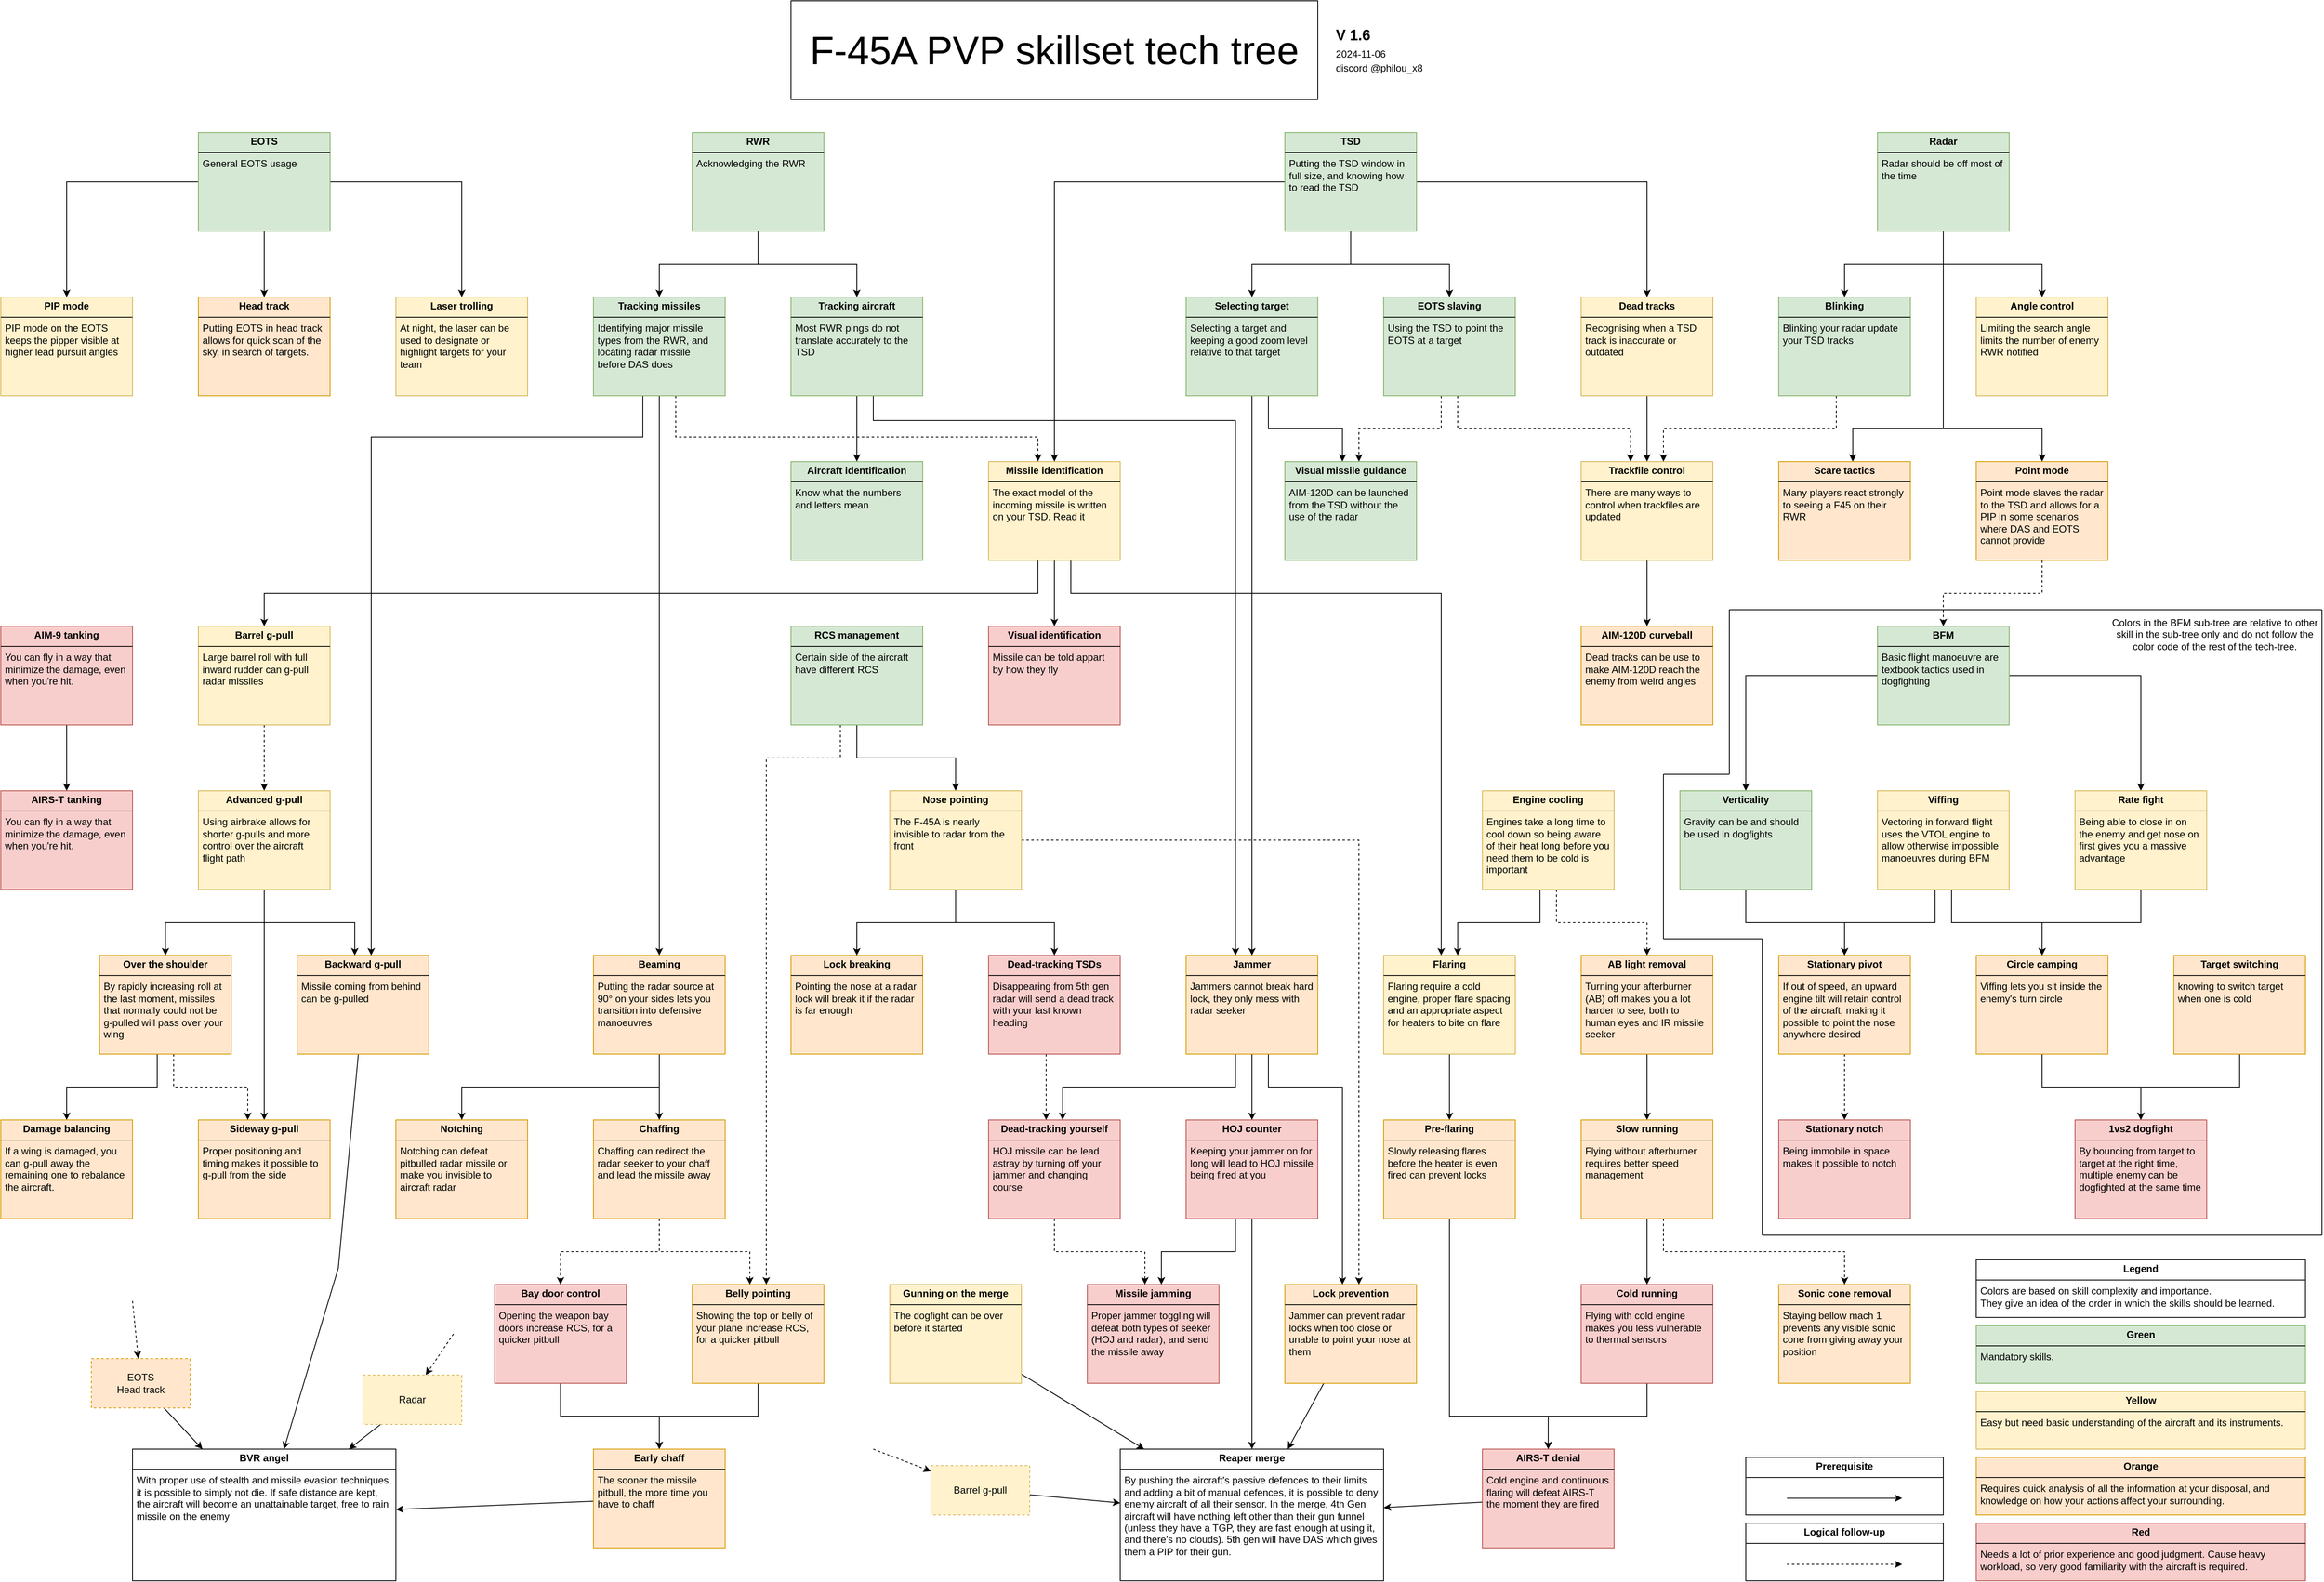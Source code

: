 <mxfile version="24.7.17">
  <diagram name="Page-1" id="TMd6nhEQDs3-jq3hP6Us">
    <mxGraphModel dx="3350" dy="942" grid="1" gridSize="10" guides="1" tooltips="1" connect="1" arrows="1" fold="1" page="1" pageScale="1" pageWidth="1600" pageHeight="1200" math="0" shadow="0">
      <root>
        <mxCell id="0" />
        <mxCell id="1" parent="0" />
        <mxCell id="OdJYltX6V4EfuCfINlT8-5" value="" style="edgeStyle=orthogonalEdgeStyle;rounded=0;orthogonalLoop=1;jettySize=auto;html=1;" parent="1" source="OdJYltX6V4EfuCfINlT8-1" target="OdJYltX6V4EfuCfINlT8-4" edge="1">
          <mxGeometry relative="1" as="geometry" />
        </mxCell>
        <mxCell id="OdJYltX6V4EfuCfINlT8-7" value="" style="edgeStyle=orthogonalEdgeStyle;rounded=0;orthogonalLoop=1;jettySize=auto;html=1;" parent="1" source="OdJYltX6V4EfuCfINlT8-1" target="OdJYltX6V4EfuCfINlT8-6" edge="1">
          <mxGeometry relative="1" as="geometry" />
        </mxCell>
        <mxCell id="OdJYltX6V4EfuCfINlT8-9" value="" style="edgeStyle=orthogonalEdgeStyle;rounded=0;orthogonalLoop=1;jettySize=auto;html=1;" parent="1" source="OdJYltX6V4EfuCfINlT8-1" target="OdJYltX6V4EfuCfINlT8-8" edge="1">
          <mxGeometry relative="1" as="geometry" />
        </mxCell>
        <mxCell id="OdJYltX6V4EfuCfINlT8-1" value="&lt;p style=&quot;margin:0px;margin-top:4px;text-align:center;&quot;&gt;&lt;b&gt;EOTS&lt;/b&gt;&lt;/p&gt;&lt;hr size=&quot;1&quot; style=&quot;border-style:solid;&quot;&gt;&lt;div style=&quot;height: 2px; padding-top: 0px; padding-left: 0px; padding-right: 0px; margin-left: 5px; margin-right: 5px;&quot;&gt;General EOTS usage&lt;/div&gt;" style="verticalAlign=top;align=left;overflow=fill;html=1;whiteSpace=wrap;spacing=2;fillColor=#d5e8d4;strokeColor=#82b366;" parent="1" vertex="1">
          <mxGeometry x="-240" y="200" width="160" height="120" as="geometry" />
        </mxCell>
        <mxCell id="OdJYltX6V4EfuCfINlT8-4" value="&lt;p style=&quot;margin:0px;margin-top:4px;text-align:center;&quot;&gt;&lt;b&gt;Laser trolling&lt;/b&gt;&lt;/p&gt;&lt;hr size=&quot;1&quot; style=&quot;border-style:solid;&quot;&gt;&lt;div style=&quot;height: 2px; padding-top: 0px; padding-left: 0px; padding-right: 0px; margin-left: 5px; margin-right: 5px;&quot;&gt;At night, the laser can be used to designate or highlight targets for your team&lt;/div&gt;" style="verticalAlign=top;align=left;overflow=fill;html=1;whiteSpace=wrap;spacing=2;fillColor=#fff2cc;strokeColor=#d6b656;" parent="1" vertex="1">
          <mxGeometry y="400" width="160" height="120" as="geometry" />
        </mxCell>
        <mxCell id="OdJYltX6V4EfuCfINlT8-6" value="&lt;p style=&quot;margin:0px;margin-top:4px;text-align:center;&quot;&gt;&lt;b&gt;Head track&lt;/b&gt;&lt;/p&gt;&lt;hr size=&quot;1&quot; style=&quot;border-style:solid;&quot;&gt;&lt;div style=&quot;height: 2px; padding-top: 0px; padding-left: 0px; padding-right: 0px; margin-left: 5px; margin-right: 5px;&quot;&gt;Putting EOTS in head track allows for quick scan of the sky, in search of targets.&lt;/div&gt;" style="verticalAlign=top;align=left;overflow=fill;html=1;whiteSpace=wrap;spacing=2;fillColor=#ffe6cc;strokeColor=#d79b00;" parent="1" vertex="1">
          <mxGeometry x="-240" y="400" width="160" height="120" as="geometry" />
        </mxCell>
        <mxCell id="OdJYltX6V4EfuCfINlT8-8" value="&lt;p style=&quot;margin:0px;margin-top:4px;text-align:center;&quot;&gt;&lt;b&gt;PIP mode&lt;/b&gt;&lt;/p&gt;&lt;hr size=&quot;1&quot; style=&quot;border-style:solid;&quot;&gt;&lt;div style=&quot;height: 2px; padding-top: 0px; padding-left: 0px; padding-right: 0px; margin-left: 5px; margin-right: 5px;&quot;&gt;PIP mode on the EOTS keeps the pipper visible at higher lead pursuit angles&lt;/div&gt;" style="verticalAlign=top;align=left;overflow=fill;html=1;whiteSpace=wrap;spacing=2;fillColor=#fff2cc;strokeColor=#d6b656;" parent="1" vertex="1">
          <mxGeometry x="-480" y="400" width="160" height="120" as="geometry" />
        </mxCell>
        <mxCell id="OdJYltX6V4EfuCfINlT8-13" value="" style="edgeStyle=orthogonalEdgeStyle;rounded=0;orthogonalLoop=1;jettySize=auto;html=1;" parent="1" source="OdJYltX6V4EfuCfINlT8-10" target="OdJYltX6V4EfuCfINlT8-12" edge="1">
          <mxGeometry relative="1" as="geometry" />
        </mxCell>
        <mxCell id="OdJYltX6V4EfuCfINlT8-15" value="" style="edgeStyle=orthogonalEdgeStyle;rounded=0;orthogonalLoop=1;jettySize=auto;html=1;" parent="1" source="OdJYltX6V4EfuCfINlT8-10" target="OdJYltX6V4EfuCfINlT8-14" edge="1">
          <mxGeometry relative="1" as="geometry" />
        </mxCell>
        <mxCell id="OdJYltX6V4EfuCfINlT8-10" value="&lt;p style=&quot;margin:0px;margin-top:4px;text-align:center;&quot;&gt;&lt;b&gt;RWR&lt;/b&gt;&lt;/p&gt;&lt;hr size=&quot;1&quot; style=&quot;border-style:solid;&quot;&gt;&lt;div style=&quot;height: 2px; padding-top: 0px; padding-left: 0px; padding-right: 0px; margin-left: 5px; margin-right: 5px;&quot;&gt;Acknowledging the RWR&lt;/div&gt;" style="verticalAlign=top;align=left;overflow=fill;html=1;whiteSpace=wrap;spacing=2;fillColor=#d5e8d4;strokeColor=#82b366;" parent="1" vertex="1">
          <mxGeometry x="360" y="200" width="160" height="120" as="geometry" />
        </mxCell>
        <mxCell id="4XE9i7xT9-EwP7xx3Ev2-78" style="edgeStyle=orthogonalEdgeStyle;rounded=0;orthogonalLoop=1;jettySize=auto;html=1;dashed=1;" parent="1" source="OdJYltX6V4EfuCfINlT8-12" target="OdJYltX6V4EfuCfINlT8-41" edge="1">
          <mxGeometry relative="1" as="geometry">
            <Array as="points">
              <mxPoint x="340" y="570" />
              <mxPoint x="780" y="570" />
            </Array>
          </mxGeometry>
        </mxCell>
        <mxCell id="4XE9i7xT9-EwP7xx3Ev2-85" style="edgeStyle=orthogonalEdgeStyle;rounded=0;orthogonalLoop=1;jettySize=auto;html=1;" parent="1" source="OdJYltX6V4EfuCfINlT8-12" target="4XE9i7xT9-EwP7xx3Ev2-81" edge="1">
          <mxGeometry relative="1" as="geometry">
            <Array as="points">
              <mxPoint x="300" y="570" />
              <mxPoint x="-30" y="570" />
            </Array>
          </mxGeometry>
        </mxCell>
        <mxCell id="3U1bAlN1V-ga17zZOjfs-3" style="edgeStyle=orthogonalEdgeStyle;rounded=0;orthogonalLoop=1;jettySize=auto;html=1;" parent="1" source="OdJYltX6V4EfuCfINlT8-12" target="3U1bAlN1V-ga17zZOjfs-1" edge="1">
          <mxGeometry relative="1" as="geometry">
            <Array as="points">
              <mxPoint x="320" y="900" />
              <mxPoint x="320" y="900" />
            </Array>
          </mxGeometry>
        </mxCell>
        <mxCell id="OdJYltX6V4EfuCfINlT8-12" value="&lt;p style=&quot;margin:0px;margin-top:4px;text-align:center;&quot;&gt;&lt;b&gt;Tracking missiles&lt;/b&gt;&lt;/p&gt;&lt;hr size=&quot;1&quot; style=&quot;border-style:solid;&quot;&gt;&lt;div style=&quot;height: 2px; padding-top: 0px; padding-left: 0px; padding-right: 0px; margin-left: 5px; margin-right: 5px;&quot;&gt;Identifying major missile types from the RWR, and locating radar missile before DAS does&lt;/div&gt;" style="verticalAlign=top;align=left;overflow=fill;html=1;whiteSpace=wrap;spacing=2;fillColor=#d5e8d4;strokeColor=#82b366;" parent="1" vertex="1">
          <mxGeometry x="240" y="400" width="160" height="120" as="geometry" />
        </mxCell>
        <mxCell id="OdJYltX6V4EfuCfINlT8-17" value="" style="edgeStyle=orthogonalEdgeStyle;rounded=0;orthogonalLoop=1;jettySize=auto;html=1;" parent="1" source="OdJYltX6V4EfuCfINlT8-14" target="OdJYltX6V4EfuCfINlT8-16" edge="1">
          <mxGeometry relative="1" as="geometry" />
        </mxCell>
        <mxCell id="4XE9i7xT9-EwP7xx3Ev2-94" style="edgeStyle=orthogonalEdgeStyle;rounded=0;orthogonalLoop=1;jettySize=auto;html=1;" parent="1" source="OdJYltX6V4EfuCfINlT8-14" target="4XE9i7xT9-EwP7xx3Ev2-22" edge="1">
          <mxGeometry relative="1" as="geometry">
            <Array as="points">
              <mxPoint x="580" y="550" />
              <mxPoint x="1020" y="550" />
            </Array>
          </mxGeometry>
        </mxCell>
        <mxCell id="OdJYltX6V4EfuCfINlT8-14" value="&lt;p style=&quot;margin:0px;margin-top:4px;text-align:center;&quot;&gt;&lt;b&gt;Tracking aircraft&lt;/b&gt;&lt;/p&gt;&lt;hr size=&quot;1&quot; style=&quot;border-style:solid;&quot;&gt;&lt;div style=&quot;height: 2px; padding-top: 0px; padding-left: 0px; padding-right: 0px; margin-left: 5px; margin-right: 5px;&quot;&gt;Most RWR pings do not translate accurately to the TSD&lt;/div&gt;" style="verticalAlign=top;align=left;overflow=fill;html=1;whiteSpace=wrap;spacing=2;fillColor=#d5e8d4;strokeColor=#82b366;" parent="1" vertex="1">
          <mxGeometry x="480" y="400" width="160" height="120" as="geometry" />
        </mxCell>
        <mxCell id="OdJYltX6V4EfuCfINlT8-16" value="&lt;p style=&quot;margin:0px;margin-top:4px;text-align:center;&quot;&gt;&lt;b&gt;Aircraft identification&lt;/b&gt;&lt;/p&gt;&lt;hr size=&quot;1&quot; style=&quot;border-style:solid;&quot;&gt;&lt;div style=&quot;height: 2px; padding-top: 0px; padding-left: 0px; padding-right: 0px; margin-left: 5px; margin-right: 5px;&quot;&gt;Know what the numbers and letters mean&lt;/div&gt;" style="verticalAlign=top;align=left;overflow=fill;html=1;whiteSpace=wrap;spacing=2;fillColor=#d5e8d4;strokeColor=#82b366;" parent="1" vertex="1">
          <mxGeometry x="480" y="600" width="160" height="120" as="geometry" />
        </mxCell>
        <mxCell id="OdJYltX6V4EfuCfINlT8-21" value="" style="edgeStyle=orthogonalEdgeStyle;rounded=0;orthogonalLoop=1;jettySize=auto;html=1;" parent="1" source="OdJYltX6V4EfuCfINlT8-18" target="OdJYltX6V4EfuCfINlT8-20" edge="1">
          <mxGeometry relative="1" as="geometry" />
        </mxCell>
        <mxCell id="OdJYltX6V4EfuCfINlT8-23" value="" style="edgeStyle=orthogonalEdgeStyle;rounded=0;orthogonalLoop=1;jettySize=auto;html=1;" parent="1" source="OdJYltX6V4EfuCfINlT8-18" target="OdJYltX6V4EfuCfINlT8-22" edge="1">
          <mxGeometry relative="1" as="geometry" />
        </mxCell>
        <mxCell id="OdJYltX6V4EfuCfINlT8-25" value="" style="edgeStyle=orthogonalEdgeStyle;rounded=0;orthogonalLoop=1;jettySize=auto;html=1;" parent="1" source="OdJYltX6V4EfuCfINlT8-18" target="OdJYltX6V4EfuCfINlT8-24" edge="1">
          <mxGeometry relative="1" as="geometry" />
        </mxCell>
        <mxCell id="OdJYltX6V4EfuCfINlT8-42" value="" style="edgeStyle=orthogonalEdgeStyle;rounded=0;orthogonalLoop=1;jettySize=auto;html=1;" parent="1" source="OdJYltX6V4EfuCfINlT8-18" target="OdJYltX6V4EfuCfINlT8-41" edge="1">
          <mxGeometry relative="1" as="geometry" />
        </mxCell>
        <mxCell id="OdJYltX6V4EfuCfINlT8-18" value="&lt;p style=&quot;margin:0px;margin-top:4px;text-align:center;&quot;&gt;&lt;b&gt;TSD&lt;/b&gt;&lt;/p&gt;&lt;hr size=&quot;1&quot; style=&quot;border-style:solid;&quot;&gt;&lt;div style=&quot;height: 2px; padding-top: 0px; padding-left: 0px; padding-right: 0px; margin-left: 5px; margin-right: 5px;&quot;&gt;Putting the TSD window in full size, and knowing how to read the TSD&lt;/div&gt;" style="verticalAlign=top;align=left;overflow=fill;html=1;whiteSpace=wrap;spacing=2;fillColor=#d5e8d4;strokeColor=#82b366;" parent="1" vertex="1">
          <mxGeometry x="1080" y="200" width="160" height="120" as="geometry" />
        </mxCell>
        <mxCell id="OdJYltX6V4EfuCfINlT8-32" style="edgeStyle=orthogonalEdgeStyle;rounded=0;orthogonalLoop=1;jettySize=auto;html=1;" parent="1" source="OdJYltX6V4EfuCfINlT8-20" target="OdJYltX6V4EfuCfINlT8-30" edge="1">
          <mxGeometry relative="1" as="geometry">
            <Array as="points">
              <mxPoint x="1060" y="560" />
              <mxPoint x="1150" y="560" />
            </Array>
          </mxGeometry>
        </mxCell>
        <mxCell id="4XE9i7xT9-EwP7xx3Ev2-93" style="edgeStyle=orthogonalEdgeStyle;rounded=0;orthogonalLoop=1;jettySize=auto;html=1;" parent="1" source="OdJYltX6V4EfuCfINlT8-20" target="4XE9i7xT9-EwP7xx3Ev2-22" edge="1">
          <mxGeometry relative="1" as="geometry" />
        </mxCell>
        <mxCell id="OdJYltX6V4EfuCfINlT8-20" value="&lt;p style=&quot;margin:0px;margin-top:4px;text-align:center;&quot;&gt;&lt;b&gt;Selecting target&lt;/b&gt;&lt;/p&gt;&lt;hr size=&quot;1&quot; style=&quot;border-style:solid;&quot;&gt;&lt;div style=&quot;height: 2px; padding-top: 0px; padding-left: 0px; padding-right: 0px; margin-left: 5px; margin-right: 5px;&quot;&gt;Selecting a target and keeping a good zoom level relative to that target&lt;/div&gt;" style="verticalAlign=top;align=left;overflow=fill;html=1;whiteSpace=wrap;spacing=2;fillColor=#d5e8d4;strokeColor=#82b366;" parent="1" vertex="1">
          <mxGeometry x="960" y="400" width="160" height="120" as="geometry" />
        </mxCell>
        <mxCell id="4XE9i7xT9-EwP7xx3Ev2-58" style="edgeStyle=orthogonalEdgeStyle;rounded=0;orthogonalLoop=1;jettySize=auto;html=1;dashed=1;" parent="1" source="OdJYltX6V4EfuCfINlT8-22" target="OdJYltX6V4EfuCfINlT8-26" edge="1">
          <mxGeometry relative="1" as="geometry">
            <Array as="points">
              <mxPoint x="1290" y="560" />
              <mxPoint x="1500" y="560" />
            </Array>
          </mxGeometry>
        </mxCell>
        <mxCell id="4XE9i7xT9-EwP7xx3Ev2-59" style="edgeStyle=orthogonalEdgeStyle;rounded=0;orthogonalLoop=1;jettySize=auto;html=1;dashed=1;" parent="1" source="OdJYltX6V4EfuCfINlT8-22" target="OdJYltX6V4EfuCfINlT8-30" edge="1">
          <mxGeometry relative="1" as="geometry">
            <Array as="points">
              <mxPoint x="1270" y="560" />
              <mxPoint x="1170" y="560" />
            </Array>
          </mxGeometry>
        </mxCell>
        <mxCell id="OdJYltX6V4EfuCfINlT8-22" value="&lt;p style=&quot;margin:0px;margin-top:4px;text-align:center;&quot;&gt;&lt;b&gt;EOTS slaving&lt;/b&gt;&lt;/p&gt;&lt;hr size=&quot;1&quot; style=&quot;border-style:solid;&quot;&gt;&lt;div style=&quot;height: 2px; padding-top: 0px; padding-left: 0px; padding-right: 0px; margin-left: 5px; margin-right: 5px;&quot;&gt;Using the TSD to point the EOTS at a target&lt;/div&gt;" style="verticalAlign=top;align=left;overflow=fill;html=1;whiteSpace=wrap;spacing=2;fillColor=#d5e8d4;strokeColor=#82b366;" parent="1" vertex="1">
          <mxGeometry x="1200" y="400" width="160" height="120" as="geometry" />
        </mxCell>
        <mxCell id="OdJYltX6V4EfuCfINlT8-27" value="" style="edgeStyle=orthogonalEdgeStyle;rounded=0;orthogonalLoop=1;jettySize=auto;html=1;" parent="1" source="OdJYltX6V4EfuCfINlT8-24" target="OdJYltX6V4EfuCfINlT8-26" edge="1">
          <mxGeometry relative="1" as="geometry" />
        </mxCell>
        <mxCell id="OdJYltX6V4EfuCfINlT8-24" value="&lt;p style=&quot;margin:0px;margin-top:4px;text-align:center;&quot;&gt;&lt;b&gt;Dead tracks&lt;/b&gt;&lt;/p&gt;&lt;hr size=&quot;1&quot; style=&quot;border-style:solid;&quot;&gt;&lt;div style=&quot;height: 2px; padding-top: 0px; padding-left: 0px; padding-right: 0px; margin-left: 5px; margin-right: 5px;&quot;&gt;Recognising when a TSD track is inaccurate or outdated&lt;/div&gt;" style="verticalAlign=top;align=left;overflow=fill;html=1;whiteSpace=wrap;spacing=2;fillColor=#fff2cc;strokeColor=#d6b656;" parent="1" vertex="1">
          <mxGeometry x="1440" y="400" width="160" height="120" as="geometry" />
        </mxCell>
        <mxCell id="OdJYltX6V4EfuCfINlT8-29" value="" style="edgeStyle=orthogonalEdgeStyle;rounded=0;orthogonalLoop=1;jettySize=auto;html=1;" parent="1" source="OdJYltX6V4EfuCfINlT8-26" target="OdJYltX6V4EfuCfINlT8-28" edge="1">
          <mxGeometry relative="1" as="geometry" />
        </mxCell>
        <mxCell id="OdJYltX6V4EfuCfINlT8-26" value="&lt;p style=&quot;margin:0px;margin-top:4px;text-align:center;&quot;&gt;&lt;b&gt;Trackfile control&lt;/b&gt;&lt;/p&gt;&lt;hr size=&quot;1&quot; style=&quot;border-style:solid;&quot;&gt;&lt;div style=&quot;height: 2px; padding-top: 0px; padding-left: 0px; padding-right: 0px; margin-left: 5px; margin-right: 5px;&quot;&gt;There are many ways to control when trackfiles are updated&lt;/div&gt;" style="verticalAlign=top;align=left;overflow=fill;html=1;whiteSpace=wrap;spacing=2;fillColor=#fff2cc;strokeColor=#d6b656;" parent="1" vertex="1">
          <mxGeometry x="1440" y="600" width="160" height="120" as="geometry" />
        </mxCell>
        <mxCell id="OdJYltX6V4EfuCfINlT8-28" value="&lt;p style=&quot;margin:0px;margin-top:4px;text-align:center;&quot;&gt;&lt;b&gt;AIM-120D curveball&lt;/b&gt;&lt;/p&gt;&lt;hr size=&quot;1&quot; style=&quot;border-style:solid;&quot;&gt;&lt;div style=&quot;height: 2px; padding-top: 0px; padding-left: 0px; padding-right: 0px; margin-left: 5px; margin-right: 5px;&quot;&gt;Dead tracks can be use to make AIM-120D reach the enemy from weird angles&lt;/div&gt;" style="verticalAlign=top;align=left;overflow=fill;html=1;whiteSpace=wrap;spacing=2;fillColor=#ffe6cc;strokeColor=#d79b00;" parent="1" vertex="1">
          <mxGeometry x="1440" y="800" width="160" height="120" as="geometry" />
        </mxCell>
        <mxCell id="OdJYltX6V4EfuCfINlT8-30" value="&lt;p style=&quot;margin:0px;margin-top:4px;text-align:center;&quot;&gt;&lt;b&gt;Visual missile guidance&lt;/b&gt;&lt;/p&gt;&lt;hr size=&quot;1&quot; style=&quot;border-style:solid;&quot;&gt;&lt;div style=&quot;height: 2px; padding-top: 0px; padding-left: 0px; padding-right: 0px; margin-left: 5px; margin-right: 5px;&quot;&gt;AIM-120D can be launched from the TSD without the use of the radar&lt;/div&gt;" style="verticalAlign=top;align=left;overflow=fill;html=1;whiteSpace=wrap;spacing=2;fillColor=#d5e8d4;strokeColor=#82b366;" parent="1" vertex="1">
          <mxGeometry x="1080" y="600" width="160" height="120" as="geometry" />
        </mxCell>
        <mxCell id="OdJYltX6V4EfuCfINlT8-36" value="" style="edgeStyle=orthogonalEdgeStyle;rounded=0;orthogonalLoop=1;jettySize=auto;html=1;" parent="1" source="OdJYltX6V4EfuCfINlT8-33" target="OdJYltX6V4EfuCfINlT8-35" edge="1">
          <mxGeometry relative="1" as="geometry" />
        </mxCell>
        <mxCell id="OdJYltX6V4EfuCfINlT8-38" value="" style="edgeStyle=orthogonalEdgeStyle;rounded=0;orthogonalLoop=1;jettySize=auto;html=1;" parent="1" source="OdJYltX6V4EfuCfINlT8-33" target="OdJYltX6V4EfuCfINlT8-37" edge="1">
          <mxGeometry relative="1" as="geometry" />
        </mxCell>
        <mxCell id="OdJYltX6V4EfuCfINlT8-40" value="" style="edgeStyle=orthogonalEdgeStyle;rounded=0;orthogonalLoop=1;jettySize=auto;html=1;" parent="1" source="OdJYltX6V4EfuCfINlT8-33" target="OdJYltX6V4EfuCfINlT8-39" edge="1">
          <mxGeometry relative="1" as="geometry">
            <Array as="points">
              <mxPoint x="1880" y="560" />
              <mxPoint x="1770" y="560" />
            </Array>
          </mxGeometry>
        </mxCell>
        <mxCell id="4XE9i7xT9-EwP7xx3Ev2-74" value="" style="edgeStyle=orthogonalEdgeStyle;rounded=0;orthogonalLoop=1;jettySize=auto;html=1;" parent="1" source="OdJYltX6V4EfuCfINlT8-33" target="4XE9i7xT9-EwP7xx3Ev2-73" edge="1">
          <mxGeometry relative="1" as="geometry">
            <Array as="points">
              <mxPoint x="1880" y="560" />
              <mxPoint x="2000" y="560" />
            </Array>
          </mxGeometry>
        </mxCell>
        <mxCell id="OdJYltX6V4EfuCfINlT8-33" value="&lt;p style=&quot;margin:0px;margin-top:4px;text-align:center;&quot;&gt;&lt;b&gt;Radar&lt;/b&gt;&lt;/p&gt;&lt;hr size=&quot;1&quot; style=&quot;border-style:solid;&quot;&gt;&lt;div style=&quot;height: 2px; padding-top: 0px; padding-left: 0px; padding-right: 0px; margin-left: 5px; margin-right: 5px;&quot;&gt;Radar should be off most of the time&lt;/div&gt;" style="verticalAlign=top;align=left;overflow=fill;html=1;whiteSpace=wrap;spacing=2;fillColor=#d5e8d4;strokeColor=#82b366;" parent="1" vertex="1">
          <mxGeometry x="1800" y="200" width="160" height="120" as="geometry" />
        </mxCell>
        <mxCell id="4XE9i7xT9-EwP7xx3Ev2-57" style="edgeStyle=orthogonalEdgeStyle;rounded=0;orthogonalLoop=1;jettySize=auto;html=1;dashed=1;" parent="1" source="OdJYltX6V4EfuCfINlT8-35" target="OdJYltX6V4EfuCfINlT8-26" edge="1">
          <mxGeometry relative="1" as="geometry">
            <Array as="points">
              <mxPoint x="1750" y="560" />
              <mxPoint x="1540" y="560" />
            </Array>
          </mxGeometry>
        </mxCell>
        <mxCell id="OdJYltX6V4EfuCfINlT8-35" value="&lt;p style=&quot;margin:0px;margin-top:4px;text-align:center;&quot;&gt;&lt;b&gt;Blinking&lt;/b&gt;&lt;/p&gt;&lt;hr size=&quot;1&quot; style=&quot;border-style:solid;&quot;&gt;&lt;div style=&quot;height: 2px; padding-top: 0px; padding-left: 0px; padding-right: 0px; margin-left: 5px; margin-right: 5px;&quot;&gt;Blinking your radar update your TSD tracks&lt;/div&gt;" style="verticalAlign=top;align=left;overflow=fill;html=1;whiteSpace=wrap;spacing=2;fillColor=#d5e8d4;strokeColor=#82b366;" parent="1" vertex="1">
          <mxGeometry x="1680" y="400" width="160" height="120" as="geometry" />
        </mxCell>
        <mxCell id="OdJYltX6V4EfuCfINlT8-37" value="&lt;p style=&quot;margin:0px;margin-top:4px;text-align:center;&quot;&gt;&lt;b&gt;Angle control&lt;/b&gt;&lt;/p&gt;&lt;hr size=&quot;1&quot; style=&quot;border-style:solid;&quot;&gt;&lt;div style=&quot;height: 2px; padding-top: 0px; padding-left: 0px; padding-right: 0px; margin-left: 5px; margin-right: 5px;&quot;&gt;Limiting the search angle limits the number of enemy RWR notified&lt;/div&gt;" style="verticalAlign=top;align=left;overflow=fill;html=1;whiteSpace=wrap;spacing=2;fillColor=#fff2cc;strokeColor=#d6b656;" parent="1" vertex="1">
          <mxGeometry x="1920" y="400" width="160" height="120" as="geometry" />
        </mxCell>
        <mxCell id="OdJYltX6V4EfuCfINlT8-39" value="&lt;p style=&quot;margin:0px;margin-top:4px;text-align:center;&quot;&gt;&lt;b&gt;Scare tactics&lt;/b&gt;&lt;/p&gt;&lt;hr size=&quot;1&quot; style=&quot;border-style:solid;&quot;&gt;&lt;div style=&quot;height: 2px; padding-top: 0px; padding-left: 0px; padding-right: 0px; margin-left: 5px; margin-right: 5px;&quot;&gt;Many players react strongly to seeing a F45 on their RWR&lt;/div&gt;" style="verticalAlign=top;align=left;overflow=fill;html=1;whiteSpace=wrap;spacing=2;fillColor=#ffe6cc;strokeColor=#d79b00;" parent="1" vertex="1">
          <mxGeometry x="1680" y="600" width="160" height="120" as="geometry" />
        </mxCell>
        <mxCell id="OdJYltX6V4EfuCfINlT8-44" value="" style="edgeStyle=orthogonalEdgeStyle;rounded=0;orthogonalLoop=1;jettySize=auto;html=1;" parent="1" source="OdJYltX6V4EfuCfINlT8-41" target="OdJYltX6V4EfuCfINlT8-43" edge="1">
          <mxGeometry relative="1" as="geometry" />
        </mxCell>
        <mxCell id="4XE9i7xT9-EwP7xx3Ev2-56" style="edgeStyle=orthogonalEdgeStyle;rounded=0;orthogonalLoop=1;jettySize=auto;html=1;" parent="1" source="OdJYltX6V4EfuCfINlT8-41" target="4XE9i7xT9-EwP7xx3Ev2-2" edge="1">
          <mxGeometry relative="1" as="geometry">
            <Array as="points">
              <mxPoint x="820" y="760" />
              <mxPoint x="1270" y="760" />
            </Array>
          </mxGeometry>
        </mxCell>
        <mxCell id="4XE9i7xT9-EwP7xx3Ev2-77" style="edgeStyle=orthogonalEdgeStyle;rounded=0;orthogonalLoop=1;jettySize=auto;html=1;" parent="1" source="OdJYltX6V4EfuCfINlT8-41" target="4XE9i7xT9-EwP7xx3Ev2-75" edge="1">
          <mxGeometry relative="1" as="geometry">
            <Array as="points">
              <mxPoint x="780" y="760" />
              <mxPoint x="-160" y="760" />
            </Array>
          </mxGeometry>
        </mxCell>
        <mxCell id="OdJYltX6V4EfuCfINlT8-41" value="&lt;p style=&quot;margin:0px;margin-top:4px;text-align:center;&quot;&gt;&lt;b&gt;Missile identification&lt;/b&gt;&lt;/p&gt;&lt;hr size=&quot;1&quot; style=&quot;border-style:solid;&quot;&gt;&lt;div style=&quot;height: 2px; padding-top: 0px; padding-left: 0px; padding-right: 0px; margin-left: 5px; margin-right: 5px;&quot;&gt;The exact model of the incoming missile is written on your TSD. Read it&lt;/div&gt;" style="verticalAlign=top;align=left;overflow=fill;html=1;whiteSpace=wrap;spacing=2;fillColor=#fff2cc;strokeColor=#d6b656;" parent="1" vertex="1">
          <mxGeometry x="720" y="600" width="160" height="120" as="geometry" />
        </mxCell>
        <mxCell id="OdJYltX6V4EfuCfINlT8-43" value="&lt;p style=&quot;margin:0px;margin-top:4px;text-align:center;&quot;&gt;&lt;b&gt;Visual identification&lt;/b&gt;&lt;/p&gt;&lt;hr size=&quot;1&quot; style=&quot;border-style:solid;&quot;&gt;&lt;div style=&quot;height: 2px; padding-top: 0px; padding-left: 0px; padding-right: 0px; margin-left: 5px; margin-right: 5px;&quot;&gt;Missile can be told appart by how they fly&lt;/div&gt;" style="verticalAlign=top;align=left;overflow=fill;html=1;whiteSpace=wrap;spacing=2;fillColor=#f8cecc;strokeColor=#b85450;" parent="1" vertex="1">
          <mxGeometry x="720" y="800" width="160" height="120" as="geometry" />
        </mxCell>
        <mxCell id="4XE9i7xT9-EwP7xx3Ev2-29" value="" style="edgeStyle=orthogonalEdgeStyle;rounded=0;orthogonalLoop=1;jettySize=auto;html=1;" parent="1" source="OdJYltX6V4EfuCfINlT8-45" target="4XE9i7xT9-EwP7xx3Ev2-28" edge="1">
          <mxGeometry relative="1" as="geometry" />
        </mxCell>
        <mxCell id="4XE9i7xT9-EwP7xx3Ev2-72" style="edgeStyle=orthogonalEdgeStyle;rounded=0;orthogonalLoop=1;jettySize=auto;html=1;dashed=1;" parent="1" source="OdJYltX6V4EfuCfINlT8-45" target="4XE9i7xT9-EwP7xx3Ev2-64" edge="1">
          <mxGeometry relative="1" as="geometry">
            <Array as="points">
              <mxPoint x="540" y="960" />
              <mxPoint x="450" y="960" />
            </Array>
          </mxGeometry>
        </mxCell>
        <mxCell id="OdJYltX6V4EfuCfINlT8-45" value="&lt;p style=&quot;margin:0px;margin-top:4px;text-align:center;&quot;&gt;&lt;b&gt;RCS management&lt;/b&gt;&lt;/p&gt;&lt;hr size=&quot;1&quot; style=&quot;border-style:solid;&quot;&gt;&lt;div style=&quot;height: 2px; padding-top: 0px; padding-left: 0px; padding-right: 0px; margin-left: 5px; margin-right: 5px;&quot;&gt;Certain side of the aircraft have different RCS&lt;/div&gt;" style="verticalAlign=top;align=left;overflow=fill;html=1;whiteSpace=wrap;spacing=2;fillColor=#d5e8d4;strokeColor=#82b366;" parent="1" vertex="1">
          <mxGeometry x="480" y="800" width="160" height="120" as="geometry" />
        </mxCell>
        <mxCell id="4XE9i7xT9-EwP7xx3Ev2-3" value="" style="edgeStyle=orthogonalEdgeStyle;rounded=0;orthogonalLoop=1;jettySize=auto;html=1;" parent="1" source="4XE9i7xT9-EwP7xx3Ev2-1" target="4XE9i7xT9-EwP7xx3Ev2-2" edge="1">
          <mxGeometry relative="1" as="geometry">
            <Array as="points">
              <mxPoint x="1390" y="1160" />
              <mxPoint x="1290" y="1160" />
            </Array>
          </mxGeometry>
        </mxCell>
        <mxCell id="4XE9i7xT9-EwP7xx3Ev2-5" value="" style="edgeStyle=orthogonalEdgeStyle;rounded=0;orthogonalLoop=1;jettySize=auto;html=1;dashed=1;" parent="1" source="4XE9i7xT9-EwP7xx3Ev2-1" target="4XE9i7xT9-EwP7xx3Ev2-4" edge="1">
          <mxGeometry relative="1" as="geometry">
            <Array as="points">
              <mxPoint x="1410" y="1160" />
              <mxPoint x="1520" y="1160" />
            </Array>
          </mxGeometry>
        </mxCell>
        <mxCell id="4XE9i7xT9-EwP7xx3Ev2-1" value="&lt;p style=&quot;margin:0px;margin-top:4px;text-align:center;&quot;&gt;&lt;b&gt;Engine cooling&lt;/b&gt;&lt;/p&gt;&lt;hr size=&quot;1&quot; style=&quot;border-style:solid;&quot;&gt;&lt;div style=&quot;height: 2px; padding-top: 0px; padding-left: 0px; padding-right: 0px; margin-left: 5px; margin-right: 5px;&quot;&gt;Engines take a long time to cool down so being aware of their heat long before you need them to be cold is important&lt;/div&gt;" style="verticalAlign=top;align=left;overflow=fill;html=1;whiteSpace=wrap;spacing=2;fillColor=#fff2cc;strokeColor=#d6b656;" parent="1" vertex="1">
          <mxGeometry x="1320" y="1000" width="160" height="120" as="geometry" />
        </mxCell>
        <mxCell id="3U1bAlN1V-ga17zZOjfs-30" value="" style="edgeStyle=orthogonalEdgeStyle;rounded=0;orthogonalLoop=1;jettySize=auto;html=1;" parent="1" source="4XE9i7xT9-EwP7xx3Ev2-2" target="3U1bAlN1V-ga17zZOjfs-29" edge="1">
          <mxGeometry relative="1" as="geometry" />
        </mxCell>
        <mxCell id="4XE9i7xT9-EwP7xx3Ev2-2" value="&lt;p style=&quot;margin:0px;margin-top:4px;text-align:center;&quot;&gt;&lt;b&gt;Flaring&lt;/b&gt;&lt;/p&gt;&lt;hr size=&quot;1&quot; style=&quot;border-style:solid;&quot;&gt;&lt;div style=&quot;height: 2px; padding-top: 0px; padding-left: 0px; padding-right: 0px; margin-left: 5px; margin-right: 5px;&quot;&gt;&lt;span style=&quot;font-size: 12px;&quot;&gt;Flaring require a cold engine, proper flare spacing and an appropriate aspect for heaters to bite on flare&lt;/span&gt;&lt;br&gt;&lt;/div&gt;" style="verticalAlign=top;align=left;overflow=fill;html=1;whiteSpace=wrap;spacing=2;fillColor=#fff2cc;strokeColor=#d6b656;" parent="1" vertex="1">
          <mxGeometry x="1200" y="1200" width="160" height="120" as="geometry" />
        </mxCell>
        <mxCell id="4XE9i7xT9-EwP7xx3Ev2-8" value="" style="edgeStyle=orthogonalEdgeStyle;rounded=0;orthogonalLoop=1;jettySize=auto;html=1;" parent="1" source="4XE9i7xT9-EwP7xx3Ev2-4" target="4XE9i7xT9-EwP7xx3Ev2-7" edge="1">
          <mxGeometry relative="1" as="geometry" />
        </mxCell>
        <mxCell id="4XE9i7xT9-EwP7xx3Ev2-4" value="&lt;p style=&quot;margin:0px;margin-top:4px;text-align:center;&quot;&gt;&lt;b&gt;AB light removal&lt;/b&gt;&lt;/p&gt;&lt;hr size=&quot;1&quot; style=&quot;border-style:solid;&quot;&gt;&lt;div style=&quot;height: 2px; padding-top: 0px; padding-left: 0px; padding-right: 0px; margin-left: 5px; margin-right: 5px;&quot;&gt;Turning your afterburner (AB) off makes you a lot harder to see, both to human eyes and IR missile seeker&lt;/div&gt;" style="verticalAlign=top;align=left;overflow=fill;html=1;whiteSpace=wrap;spacing=2;fillColor=#ffe6cc;strokeColor=#d79b00;" parent="1" vertex="1">
          <mxGeometry x="1440" y="1200" width="160" height="120" as="geometry" />
        </mxCell>
        <mxCell id="4XE9i7xT9-EwP7xx3Ev2-12" value="" style="edgeStyle=orthogonalEdgeStyle;rounded=0;orthogonalLoop=1;jettySize=auto;html=1;dashed=1;" parent="1" source="4XE9i7xT9-EwP7xx3Ev2-7" target="4XE9i7xT9-EwP7xx3Ev2-11" edge="1">
          <mxGeometry relative="1" as="geometry">
            <Array as="points">
              <mxPoint x="1540" y="1560" />
              <mxPoint x="1760" y="1560" />
            </Array>
          </mxGeometry>
        </mxCell>
        <mxCell id="4XE9i7xT9-EwP7xx3Ev2-20" value="" style="edgeStyle=orthogonalEdgeStyle;rounded=0;orthogonalLoop=1;jettySize=auto;html=1;" parent="1" source="4XE9i7xT9-EwP7xx3Ev2-7" target="4XE9i7xT9-EwP7xx3Ev2-13" edge="1">
          <mxGeometry relative="1" as="geometry" />
        </mxCell>
        <mxCell id="4XE9i7xT9-EwP7xx3Ev2-7" value="&lt;p style=&quot;margin:0px;margin-top:4px;text-align:center;&quot;&gt;&lt;b&gt;Slow running&lt;/b&gt;&lt;/p&gt;&lt;hr size=&quot;1&quot; style=&quot;border-style:solid;&quot;&gt;&lt;div style=&quot;height: 2px; padding-top: 0px; padding-left: 0px; padding-right: 0px; margin-left: 5px; margin-right: 5px;&quot;&gt;Flying without afterburner requires better speed management&lt;/div&gt;" style="verticalAlign=top;align=left;overflow=fill;html=1;whiteSpace=wrap;spacing=2;fillColor=#ffe6cc;strokeColor=#d79b00;" parent="1" vertex="1">
          <mxGeometry x="1440" y="1400" width="160" height="120" as="geometry" />
        </mxCell>
        <mxCell id="4XE9i7xT9-EwP7xx3Ev2-11" value="&lt;p style=&quot;margin:0px;margin-top:4px;text-align:center;&quot;&gt;&lt;b&gt;Sonic cone removal&lt;/b&gt;&lt;/p&gt;&lt;hr size=&quot;1&quot; style=&quot;border-style:solid;&quot;&gt;&lt;div style=&quot;height: 2px; padding-top: 0px; padding-left: 0px; padding-right: 0px; margin-left: 5px; margin-right: 5px;&quot;&gt;Staying bellow mach 1 prevents any visible sonic cone from giving away your position&lt;/div&gt;" style="verticalAlign=top;align=left;overflow=fill;html=1;whiteSpace=wrap;spacing=2;fillColor=#ffe6cc;strokeColor=#d79b00;" parent="1" vertex="1">
          <mxGeometry x="1680" y="1600" width="160" height="120" as="geometry" />
        </mxCell>
        <mxCell id="4XE9i7xT9-EwP7xx3Ev2-16" value="" style="edgeStyle=orthogonalEdgeStyle;rounded=0;orthogonalLoop=1;jettySize=auto;html=1;" parent="1" source="4XE9i7xT9-EwP7xx3Ev2-13" target="4XE9i7xT9-EwP7xx3Ev2-15" edge="1">
          <mxGeometry relative="1" as="geometry" />
        </mxCell>
        <mxCell id="4XE9i7xT9-EwP7xx3Ev2-13" value="&lt;p style=&quot;margin:0px;margin-top:4px;text-align:center;&quot;&gt;&lt;b&gt;Cold running&lt;/b&gt;&lt;/p&gt;&lt;hr size=&quot;1&quot; style=&quot;border-style:solid;&quot;&gt;&lt;div style=&quot;height: 2px; padding-top: 0px; padding-left: 0px; padding-right: 0px; margin-left: 5px; margin-right: 5px;&quot;&gt;Flying with cold engine makes you less vulnerable to thermal sensors&lt;/div&gt;" style="verticalAlign=top;align=left;overflow=fill;html=1;whiteSpace=wrap;spacing=2;fillColor=#f8cecc;strokeColor=#b85450;" parent="1" vertex="1">
          <mxGeometry x="1440" y="1600" width="160" height="120" as="geometry" />
        </mxCell>
        <mxCell id="4XE9i7xT9-EwP7xx3Ev2-122" style="rounded=0;orthogonalLoop=1;jettySize=auto;html=1;" parent="1" source="4XE9i7xT9-EwP7xx3Ev2-15" target="4XE9i7xT9-EwP7xx3Ev2-120" edge="1">
          <mxGeometry relative="1" as="geometry" />
        </mxCell>
        <mxCell id="4XE9i7xT9-EwP7xx3Ev2-15" value="&lt;p style=&quot;margin:0px;margin-top:4px;text-align:center;&quot;&gt;&lt;b&gt;AIRS-T denial&lt;/b&gt;&lt;/p&gt;&lt;hr size=&quot;1&quot; style=&quot;border-style:solid;&quot;&gt;&lt;div style=&quot;height: 2px; padding-top: 0px; padding-left: 0px; padding-right: 0px; margin-left: 5px; margin-right: 5px;&quot;&gt;Cold engine and continuous flaring will defeat AIRS-T the moment they are fired&lt;/div&gt;" style="verticalAlign=top;align=left;overflow=fill;html=1;whiteSpace=wrap;spacing=2;fillColor=#f8cecc;strokeColor=#b85450;" parent="1" vertex="1">
          <mxGeometry x="1320" y="1800" width="160" height="120" as="geometry" />
        </mxCell>
        <mxCell id="4XE9i7xT9-EwP7xx3Ev2-27" value="" style="edgeStyle=orthogonalEdgeStyle;rounded=0;orthogonalLoop=1;jettySize=auto;html=1;" parent="1" source="4XE9i7xT9-EwP7xx3Ev2-22" target="4XE9i7xT9-EwP7xx3Ev2-26" edge="1">
          <mxGeometry relative="1" as="geometry" />
        </mxCell>
        <mxCell id="4XE9i7xT9-EwP7xx3Ev2-96" style="edgeStyle=orthogonalEdgeStyle;rounded=0;orthogonalLoop=1;jettySize=auto;html=1;" parent="1" source="4XE9i7xT9-EwP7xx3Ev2-22" target="4XE9i7xT9-EwP7xx3Ev2-24" edge="1">
          <mxGeometry relative="1" as="geometry">
            <Array as="points">
              <mxPoint x="1020" y="1360" />
              <mxPoint x="810" y="1360" />
            </Array>
          </mxGeometry>
        </mxCell>
        <mxCell id="4XE9i7xT9-EwP7xx3Ev2-98" style="edgeStyle=orthogonalEdgeStyle;rounded=0;orthogonalLoop=1;jettySize=auto;html=1;" parent="1" source="4XE9i7xT9-EwP7xx3Ev2-22" target="4XE9i7xT9-EwP7xx3Ev2-33" edge="1">
          <mxGeometry relative="1" as="geometry">
            <Array as="points">
              <mxPoint x="1060" y="1360" />
              <mxPoint x="1150" y="1360" />
            </Array>
          </mxGeometry>
        </mxCell>
        <mxCell id="4XE9i7xT9-EwP7xx3Ev2-22" value="&lt;p style=&quot;margin:0px;margin-top:4px;text-align:center;&quot;&gt;&lt;b&gt;Jammer&lt;/b&gt;&lt;/p&gt;&lt;hr size=&quot;1&quot; style=&quot;border-style:solid;&quot;&gt;&lt;div style=&quot;height: 2px; padding-top: 0px; padding-left: 0px; padding-right: 0px; margin-left: 5px; margin-right: 5px;&quot;&gt;Jammers cannot break hard lock, they only mess with radar seeker&lt;/div&gt;" style="verticalAlign=top;align=left;overflow=fill;html=1;whiteSpace=wrap;spacing=2;fillColor=#ffe6cc;strokeColor=#d79b00;" parent="1" vertex="1">
          <mxGeometry x="960" y="1200" width="160" height="120" as="geometry" />
        </mxCell>
        <mxCell id="4XE9i7xT9-EwP7xx3Ev2-55" style="edgeStyle=orthogonalEdgeStyle;rounded=0;orthogonalLoop=1;jettySize=auto;html=1;dashed=1;" parent="1" source="4XE9i7xT9-EwP7xx3Ev2-24" target="4XE9i7xT9-EwP7xx3Ev2-35" edge="1">
          <mxGeometry relative="1" as="geometry">
            <Array as="points">
              <mxPoint x="800" y="1560" />
              <mxPoint x="910" y="1560" />
            </Array>
          </mxGeometry>
        </mxCell>
        <mxCell id="4XE9i7xT9-EwP7xx3Ev2-24" value="&lt;p style=&quot;margin:0px;margin-top:4px;text-align:center;&quot;&gt;&lt;b&gt;Dead-tracking yourself&lt;/b&gt;&lt;/p&gt;&lt;hr size=&quot;1&quot; style=&quot;border-style:solid;&quot;&gt;&lt;div style=&quot;height: 2px; padding-top: 0px; padding-left: 0px; padding-right: 0px; margin-left: 5px; margin-right: 5px;&quot;&gt;HOJ missile can be lead astray by turning off your jammer and changing course&lt;/div&gt;" style="verticalAlign=top;align=left;overflow=fill;html=1;whiteSpace=wrap;spacing=2;fillColor=#f8cecc;strokeColor=#b85450;" parent="1" vertex="1">
          <mxGeometry x="720" y="1400" width="160" height="120" as="geometry" />
        </mxCell>
        <mxCell id="4XE9i7xT9-EwP7xx3Ev2-54" style="edgeStyle=orthogonalEdgeStyle;rounded=0;orthogonalLoop=1;jettySize=auto;html=1;" parent="1" source="4XE9i7xT9-EwP7xx3Ev2-26" target="4XE9i7xT9-EwP7xx3Ev2-35" edge="1">
          <mxGeometry relative="1" as="geometry">
            <Array as="points">
              <mxPoint x="1020" y="1560" />
              <mxPoint x="930" y="1560" />
            </Array>
          </mxGeometry>
        </mxCell>
        <mxCell id="4XE9i7xT9-EwP7xx3Ev2-128" style="rounded=0;orthogonalLoop=1;jettySize=auto;html=1;" parent="1" source="4XE9i7xT9-EwP7xx3Ev2-26" target="4XE9i7xT9-EwP7xx3Ev2-120" edge="1">
          <mxGeometry relative="1" as="geometry" />
        </mxCell>
        <mxCell id="4XE9i7xT9-EwP7xx3Ev2-26" value="&lt;p style=&quot;margin:0px;margin-top:4px;text-align:center;&quot;&gt;&lt;b&gt;HOJ counter&lt;/b&gt;&lt;/p&gt;&lt;hr size=&quot;1&quot; style=&quot;border-style:solid;&quot;&gt;&lt;div style=&quot;height: 2px; padding-top: 0px; padding-left: 0px; padding-right: 0px; margin-left: 5px; margin-right: 5px;&quot;&gt;Keeping your jammer on for long will lead to HOJ missile being fired at you&lt;/div&gt;" style="verticalAlign=top;align=left;overflow=fill;html=1;whiteSpace=wrap;spacing=2;fillColor=#f8cecc;strokeColor=#b85450;" parent="1" vertex="1">
          <mxGeometry x="960" y="1400" width="160" height="120" as="geometry" />
        </mxCell>
        <mxCell id="4XE9i7xT9-EwP7xx3Ev2-31" value="" style="edgeStyle=orthogonalEdgeStyle;rounded=0;orthogonalLoop=1;jettySize=auto;html=1;" parent="1" source="4XE9i7xT9-EwP7xx3Ev2-28" target="4XE9i7xT9-EwP7xx3Ev2-30" edge="1">
          <mxGeometry relative="1" as="geometry" />
        </mxCell>
        <mxCell id="4XE9i7xT9-EwP7xx3Ev2-39" value="" style="edgeStyle=orthogonalEdgeStyle;rounded=0;orthogonalLoop=1;jettySize=auto;html=1;" parent="1" source="4XE9i7xT9-EwP7xx3Ev2-28" target="4XE9i7xT9-EwP7xx3Ev2-38" edge="1">
          <mxGeometry relative="1" as="geometry" />
        </mxCell>
        <mxCell id="4XE9i7xT9-EwP7xx3Ev2-52" style="edgeStyle=orthogonalEdgeStyle;rounded=0;orthogonalLoop=1;jettySize=auto;html=1;dashed=1;" parent="1" source="4XE9i7xT9-EwP7xx3Ev2-28" target="4XE9i7xT9-EwP7xx3Ev2-33" edge="1">
          <mxGeometry relative="1" as="geometry">
            <Array as="points">
              <mxPoint x="1170" y="1060" />
            </Array>
          </mxGeometry>
        </mxCell>
        <mxCell id="4XE9i7xT9-EwP7xx3Ev2-28" value="&lt;p style=&quot;margin:0px;margin-top:4px;text-align:center;&quot;&gt;&lt;b&gt;Nose pointing&lt;/b&gt;&lt;/p&gt;&lt;hr size=&quot;1&quot; style=&quot;border-style:solid;&quot;&gt;&lt;div style=&quot;height: 2px; padding-top: 0px; padding-left: 0px; padding-right: 0px; margin-left: 5px; margin-right: 5px;&quot;&gt;The F-45A is nearly invisible to radar from the front&lt;/div&gt;" style="verticalAlign=top;align=left;overflow=fill;html=1;whiteSpace=wrap;spacing=2;fillColor=#fff2cc;strokeColor=#d6b656;" parent="1" vertex="1">
          <mxGeometry x="600" y="1000" width="160" height="120" as="geometry" />
        </mxCell>
        <mxCell id="4XE9i7xT9-EwP7xx3Ev2-30" value="&lt;p style=&quot;margin:0px;margin-top:4px;text-align:center;&quot;&gt;&lt;b&gt;Lock breaking&lt;/b&gt;&lt;/p&gt;&lt;hr size=&quot;1&quot; style=&quot;border-style:solid;&quot;&gt;&lt;div style=&quot;height: 2px; padding-top: 0px; padding-left: 0px; padding-right: 0px; margin-left: 5px; margin-right: 5px;&quot;&gt;Pointing the nose at a radar lock will break it if the radar is far enough&lt;/div&gt;" style="verticalAlign=top;align=left;overflow=fill;html=1;whiteSpace=wrap;spacing=2;fillColor=#ffe6cc;strokeColor=#d79b00;" parent="1" vertex="1">
          <mxGeometry x="480" y="1200" width="160" height="120" as="geometry" />
        </mxCell>
        <mxCell id="4XE9i7xT9-EwP7xx3Ev2-137" style="rounded=0;orthogonalLoop=1;jettySize=auto;html=1;" parent="1" source="4XE9i7xT9-EwP7xx3Ev2-33" target="4XE9i7xT9-EwP7xx3Ev2-120" edge="1">
          <mxGeometry relative="1" as="geometry" />
        </mxCell>
        <mxCell id="4XE9i7xT9-EwP7xx3Ev2-33" value="&lt;p style=&quot;margin:0px;margin-top:4px;text-align:center;&quot;&gt;&lt;b&gt;Lock prevention&lt;/b&gt;&lt;/p&gt;&lt;hr size=&quot;1&quot; style=&quot;border-style:solid;&quot;&gt;&lt;div style=&quot;height: 2px; padding-top: 0px; padding-left: 0px; padding-right: 0px; margin-left: 5px; margin-right: 5px;&quot;&gt;Jammer can prevent radar locks when too close or unable to point your nose at them&lt;/div&gt;" style="verticalAlign=top;align=left;overflow=fill;html=1;whiteSpace=wrap;spacing=2;fillColor=#ffe6cc;strokeColor=#d79b00;" parent="1" vertex="1">
          <mxGeometry x="1080" y="1600" width="160" height="120" as="geometry" />
        </mxCell>
        <mxCell id="4XE9i7xT9-EwP7xx3Ev2-35" value="&lt;p style=&quot;margin:0px;margin-top:4px;text-align:center;&quot;&gt;&lt;b&gt;Missile jamming&lt;/b&gt;&lt;/p&gt;&lt;hr size=&quot;1&quot; style=&quot;border-style:solid;&quot;&gt;&lt;div style=&quot;height: 2px; padding-top: 0px; padding-left: 0px; padding-right: 0px; margin-left: 5px; margin-right: 5px;&quot;&gt;Proper jammer toggling will defeat both types of seeker (HOJ and radar), and send the missile away&lt;/div&gt;" style="verticalAlign=top;align=left;overflow=fill;html=1;whiteSpace=wrap;spacing=2;fillColor=#f8cecc;strokeColor=#b85450;" parent="1" vertex="1">
          <mxGeometry x="840" y="1600" width="160" height="120" as="geometry" />
        </mxCell>
        <mxCell id="4XE9i7xT9-EwP7xx3Ev2-97" style="edgeStyle=orthogonalEdgeStyle;rounded=0;orthogonalLoop=1;jettySize=auto;html=1;dashed=1;" parent="1" source="4XE9i7xT9-EwP7xx3Ev2-38" target="4XE9i7xT9-EwP7xx3Ev2-24" edge="1">
          <mxGeometry relative="1" as="geometry">
            <Array as="points">
              <mxPoint x="790" y="1340" />
              <mxPoint x="790" y="1340" />
            </Array>
          </mxGeometry>
        </mxCell>
        <mxCell id="4XE9i7xT9-EwP7xx3Ev2-38" value="&lt;p style=&quot;margin:0px;margin-top:4px;text-align:center;&quot;&gt;&lt;b&gt;Dead-tracking TSDs&lt;/b&gt;&lt;/p&gt;&lt;hr size=&quot;1&quot; style=&quot;border-style:solid;&quot;&gt;&lt;div style=&quot;height: 2px; padding-top: 0px; padding-left: 0px; padding-right: 0px; margin-left: 5px; margin-right: 5px;&quot;&gt;Disappearing from 5th gen radar will send a dead track with your last known heading&lt;/div&gt;" style="verticalAlign=top;align=left;overflow=fill;html=1;whiteSpace=wrap;spacing=2;fillColor=#f8cecc;strokeColor=#b85450;" parent="1" vertex="1">
          <mxGeometry x="720" y="1200" width="160" height="120" as="geometry" />
        </mxCell>
        <mxCell id="4XE9i7xT9-EwP7xx3Ev2-60" value="&lt;p style=&quot;margin:0px;margin-top:4px;text-align:center;&quot;&gt;&lt;b&gt;Notching&lt;/b&gt;&lt;/p&gt;&lt;hr size=&quot;1&quot; style=&quot;border-style:solid;&quot;&gt;&lt;div style=&quot;height: 2px; padding-top: 0px; padding-left: 0px; padding-right: 0px; margin-left: 5px; margin-right: 5px;&quot;&gt;Notching can defeat pitbulled radar missile or make you invisible to aircraft radar&lt;/div&gt;" style="verticalAlign=top;align=left;overflow=fill;html=1;whiteSpace=wrap;spacing=2;fillColor=#ffe6cc;strokeColor=#d79b00;" parent="1" vertex="1">
          <mxGeometry y="1400" width="160" height="120" as="geometry" />
        </mxCell>
        <mxCell id="3U1bAlN1V-ga17zZOjfs-6" style="edgeStyle=orthogonalEdgeStyle;rounded=0;orthogonalLoop=1;jettySize=auto;html=1;dashed=1;" parent="1" source="4XE9i7xT9-EwP7xx3Ev2-62" target="4XE9i7xT9-EwP7xx3Ev2-66" edge="1">
          <mxGeometry relative="1" as="geometry" />
        </mxCell>
        <mxCell id="3U1bAlN1V-ga17zZOjfs-7" style="edgeStyle=orthogonalEdgeStyle;rounded=0;orthogonalLoop=1;jettySize=auto;html=1;dashed=1;" parent="1" source="4XE9i7xT9-EwP7xx3Ev2-62" target="4XE9i7xT9-EwP7xx3Ev2-64" edge="1">
          <mxGeometry relative="1" as="geometry">
            <Array as="points">
              <mxPoint x="320" y="1560" />
              <mxPoint x="430" y="1560" />
            </Array>
          </mxGeometry>
        </mxCell>
        <mxCell id="4XE9i7xT9-EwP7xx3Ev2-62" value="&lt;p style=&quot;margin:0px;margin-top:4px;text-align:center;&quot;&gt;&lt;b&gt;Chaffing&lt;/b&gt;&lt;/p&gt;&lt;hr size=&quot;1&quot; style=&quot;border-style:solid;&quot;&gt;&lt;div style=&quot;height: 2px; padding-top: 0px; padding-left: 0px; padding-right: 0px; margin-left: 5px; margin-right: 5px;&quot;&gt;Chaffing can redirect the radar seeker to your chaff and lead the missile away&lt;/div&gt;" style="verticalAlign=top;align=left;overflow=fill;html=1;whiteSpace=wrap;spacing=2;fillColor=#ffe6cc;strokeColor=#d79b00;" parent="1" vertex="1">
          <mxGeometry x="240" y="1400" width="160" height="120" as="geometry" />
        </mxCell>
        <mxCell id="4XE9i7xT9-EwP7xx3Ev2-70" style="edgeStyle=orthogonalEdgeStyle;rounded=0;orthogonalLoop=1;jettySize=auto;html=1;" parent="1" source="4XE9i7xT9-EwP7xx3Ev2-64" target="4XE9i7xT9-EwP7xx3Ev2-68" edge="1">
          <mxGeometry relative="1" as="geometry" />
        </mxCell>
        <mxCell id="4XE9i7xT9-EwP7xx3Ev2-64" value="&lt;p style=&quot;margin:0px;margin-top:4px;text-align:center;&quot;&gt;&lt;b&gt;Belly pointing&lt;/b&gt;&lt;/p&gt;&lt;hr size=&quot;1&quot; style=&quot;border-style:solid;&quot;&gt;&lt;div style=&quot;height: 2px; padding-top: 0px; padding-left: 0px; padding-right: 0px; margin-left: 5px; margin-right: 5px;&quot;&gt;Showing the top or belly of your plane increase RCS, for a quicker pitbull&lt;/div&gt;" style="verticalAlign=top;align=left;overflow=fill;html=1;whiteSpace=wrap;spacing=2;fillColor=#ffe6cc;strokeColor=#d79b00;" parent="1" vertex="1">
          <mxGeometry x="360" y="1600" width="160" height="120" as="geometry" />
        </mxCell>
        <mxCell id="4XE9i7xT9-EwP7xx3Ev2-69" value="" style="edgeStyle=orthogonalEdgeStyle;rounded=0;orthogonalLoop=1;jettySize=auto;html=1;" parent="1" source="4XE9i7xT9-EwP7xx3Ev2-66" target="4XE9i7xT9-EwP7xx3Ev2-68" edge="1">
          <mxGeometry relative="1" as="geometry" />
        </mxCell>
        <mxCell id="4XE9i7xT9-EwP7xx3Ev2-66" value="&lt;p style=&quot;margin:0px;margin-top:4px;text-align:center;&quot;&gt;&lt;b&gt;Bay door control&lt;/b&gt;&lt;/p&gt;&lt;hr size=&quot;1&quot; style=&quot;border-style:solid;&quot;&gt;&lt;div style=&quot;height: 2px; padding-top: 0px; padding-left: 0px; padding-right: 0px; margin-left: 5px; margin-right: 5px;&quot;&gt;Opening the weapon bay doors increase RCS, for a quicker pitbull&lt;br&gt;&lt;/div&gt;" style="verticalAlign=top;align=left;overflow=fill;html=1;whiteSpace=wrap;spacing=2;fillColor=#f8cecc;strokeColor=#b85450;" parent="1" vertex="1">
          <mxGeometry x="120" y="1600" width="160" height="120" as="geometry" />
        </mxCell>
        <mxCell id="4XE9i7xT9-EwP7xx3Ev2-138" style="rounded=0;orthogonalLoop=1;jettySize=auto;html=1;" parent="1" source="4XE9i7xT9-EwP7xx3Ev2-68" target="4XE9i7xT9-EwP7xx3Ev2-126" edge="1">
          <mxGeometry relative="1" as="geometry" />
        </mxCell>
        <mxCell id="4XE9i7xT9-EwP7xx3Ev2-68" value="&lt;p style=&quot;margin:0px;margin-top:4px;text-align:center;&quot;&gt;&lt;b&gt;Early chaff&lt;/b&gt;&lt;/p&gt;&lt;hr size=&quot;1&quot; style=&quot;border-style:solid;&quot;&gt;&lt;div style=&quot;height: 2px; padding-top: 0px; padding-left: 0px; padding-right: 0px; margin-left: 5px; margin-right: 5px;&quot;&gt;The sooner the missile pitbull, the more time you have to chaff&lt;/div&gt;" style="verticalAlign=top;align=left;overflow=fill;html=1;whiteSpace=wrap;spacing=2;fillColor=#ffe6cc;strokeColor=#d79b00;" parent="1" vertex="1">
          <mxGeometry x="240" y="1800" width="160" height="120" as="geometry" />
        </mxCell>
        <mxCell id="4XE9i7xT9-EwP7xx3Ev2-136" style="edgeStyle=orthogonalEdgeStyle;rounded=0;orthogonalLoop=1;jettySize=auto;html=1;dashed=1;" parent="1" source="4XE9i7xT9-EwP7xx3Ev2-73" target="4XE9i7xT9-EwP7xx3Ev2-99" edge="1">
          <mxGeometry relative="1" as="geometry" />
        </mxCell>
        <mxCell id="4XE9i7xT9-EwP7xx3Ev2-73" value="&lt;p style=&quot;margin:0px;margin-top:4px;text-align:center;&quot;&gt;&lt;b&gt;Point mode&lt;/b&gt;&lt;/p&gt;&lt;hr size=&quot;1&quot; style=&quot;border-style:solid;&quot;&gt;&lt;div style=&quot;height: 2px; padding-top: 0px; padding-left: 0px; padding-right: 0px; margin-left: 5px; margin-right: 5px;&quot;&gt;Point mode slaves the radar to the TSD and allows for a PIP in some scenarios where DAS and EOTS cannot provide&lt;/div&gt;" style="verticalAlign=top;align=left;overflow=fill;html=1;whiteSpace=wrap;spacing=2;fillColor=#ffe6cc;strokeColor=#d79b00;" parent="1" vertex="1">
          <mxGeometry x="1920" y="600" width="160" height="120" as="geometry" />
        </mxCell>
        <mxCell id="4XE9i7xT9-EwP7xx3Ev2-80" value="" style="edgeStyle=orthogonalEdgeStyle;rounded=0;orthogonalLoop=1;jettySize=auto;html=1;dashed=1;" parent="1" source="4XE9i7xT9-EwP7xx3Ev2-75" target="4XE9i7xT9-EwP7xx3Ev2-79" edge="1">
          <mxGeometry relative="1" as="geometry" />
        </mxCell>
        <mxCell id="4XE9i7xT9-EwP7xx3Ev2-75" value="&lt;p style=&quot;margin:0px;margin-top:4px;text-align:center;&quot;&gt;&lt;b&gt;Barrel g-pull&lt;/b&gt;&lt;/p&gt;&lt;hr size=&quot;1&quot; style=&quot;border-style:solid;&quot;&gt;&lt;div style=&quot;height: 2px; padding-top: 0px; padding-left: 0px; padding-right: 0px; margin-left: 5px; margin-right: 5px;&quot;&gt;Large barrel roll with full inward rudder can g-pull radar missiles&lt;/div&gt;" style="verticalAlign=top;align=left;overflow=fill;html=1;whiteSpace=wrap;spacing=2;fillColor=#fff2cc;strokeColor=#d6b656;" parent="1" vertex="1">
          <mxGeometry x="-240" y="800" width="160" height="120" as="geometry" />
        </mxCell>
        <mxCell id="4XE9i7xT9-EwP7xx3Ev2-82" value="" style="edgeStyle=orthogonalEdgeStyle;rounded=0;orthogonalLoop=1;jettySize=auto;html=1;" parent="1" source="4XE9i7xT9-EwP7xx3Ev2-79" target="4XE9i7xT9-EwP7xx3Ev2-81" edge="1">
          <mxGeometry relative="1" as="geometry">
            <Array as="points">
              <mxPoint x="-160" y="1160" />
              <mxPoint x="-50" y="1160" />
            </Array>
          </mxGeometry>
        </mxCell>
        <mxCell id="4XE9i7xT9-EwP7xx3Ev2-84" value="" style="edgeStyle=orthogonalEdgeStyle;rounded=0;orthogonalLoop=1;jettySize=auto;html=1;" parent="1" source="4XE9i7xT9-EwP7xx3Ev2-79" target="4XE9i7xT9-EwP7xx3Ev2-83" edge="1">
          <mxGeometry relative="1" as="geometry" />
        </mxCell>
        <mxCell id="t71R9gxpc0KiyAEuYjX0-8" value="" style="edgeStyle=orthogonalEdgeStyle;rounded=0;orthogonalLoop=1;jettySize=auto;html=1;" parent="1" source="4XE9i7xT9-EwP7xx3Ev2-79" target="t71R9gxpc0KiyAEuYjX0-7" edge="1">
          <mxGeometry relative="1" as="geometry" />
        </mxCell>
        <mxCell id="4XE9i7xT9-EwP7xx3Ev2-79" value="&lt;p style=&quot;margin:0px;margin-top:4px;text-align:center;&quot;&gt;&lt;b&gt;Advanced g-pull&lt;/b&gt;&lt;/p&gt;&lt;hr size=&quot;1&quot; style=&quot;border-style:solid;&quot;&gt;&lt;div style=&quot;height: 2px; padding-top: 0px; padding-left: 0px; padding-right: 0px; margin-left: 5px; margin-right: 5px;&quot;&gt;Using airbrake allows for shorter g-pulls and more control over the aircraft flight path&lt;/div&gt;" style="verticalAlign=top;align=left;overflow=fill;html=1;whiteSpace=wrap;spacing=2;fillColor=#fff2cc;strokeColor=#d6b656;" parent="1" vertex="1">
          <mxGeometry x="-240" y="1000" width="160" height="120" as="geometry" />
        </mxCell>
        <mxCell id="4XE9i7xT9-EwP7xx3Ev2-140" style="rounded=0;orthogonalLoop=1;jettySize=auto;html=1;" parent="1" source="4XE9i7xT9-EwP7xx3Ev2-81" target="4XE9i7xT9-EwP7xx3Ev2-126" edge="1">
          <mxGeometry relative="1" as="geometry">
            <Array as="points">
              <mxPoint x="-70" y="1580" />
            </Array>
          </mxGeometry>
        </mxCell>
        <mxCell id="4XE9i7xT9-EwP7xx3Ev2-81" value="&lt;p style=&quot;margin:0px;margin-top:4px;text-align:center;&quot;&gt;&lt;b&gt;Backward g-pull&lt;/b&gt;&lt;/p&gt;&lt;hr size=&quot;1&quot; style=&quot;border-style:solid;&quot;&gt;&lt;div style=&quot;height: 2px; padding-top: 0px; padding-left: 0px; padding-right: 0px; margin-left: 5px; margin-right: 5px;&quot;&gt;Missile coming from behind can be g-pulled&lt;/div&gt;" style="verticalAlign=top;align=left;overflow=fill;html=1;whiteSpace=wrap;spacing=2;fillColor=#ffe6cc;strokeColor=#d79b00;" parent="1" vertex="1">
          <mxGeometry x="-120" y="1200" width="160" height="120" as="geometry" />
        </mxCell>
        <mxCell id="4XE9i7xT9-EwP7xx3Ev2-83" value="&lt;p style=&quot;margin:0px;margin-top:4px;text-align:center;&quot;&gt;&lt;b&gt;Sideway g-pull&lt;/b&gt;&lt;/p&gt;&lt;hr size=&quot;1&quot; style=&quot;border-style:solid;&quot;&gt;&lt;div style=&quot;height: 2px; padding-top: 0px; padding-left: 0px; padding-right: 0px; margin-left: 5px; margin-right: 5px;&quot;&gt;Proper positioning and timing makes it possible to g-pull from the side&lt;/div&gt;" style="verticalAlign=top;align=left;overflow=fill;html=1;whiteSpace=wrap;spacing=2;fillColor=#ffe6cc;strokeColor=#d79b00;" parent="1" vertex="1">
          <mxGeometry x="-240" y="1400" width="160" height="120" as="geometry" />
        </mxCell>
        <mxCell id="4XE9i7xT9-EwP7xx3Ev2-102" value="" style="edgeStyle=orthogonalEdgeStyle;rounded=0;orthogonalLoop=1;jettySize=auto;html=1;" parent="1" source="4XE9i7xT9-EwP7xx3Ev2-99" target="4XE9i7xT9-EwP7xx3Ev2-101" edge="1">
          <mxGeometry relative="1" as="geometry" />
        </mxCell>
        <mxCell id="4XE9i7xT9-EwP7xx3Ev2-106" value="" style="edgeStyle=orthogonalEdgeStyle;rounded=0;orthogonalLoop=1;jettySize=auto;html=1;" parent="1" source="4XE9i7xT9-EwP7xx3Ev2-99" target="4XE9i7xT9-EwP7xx3Ev2-105" edge="1">
          <mxGeometry relative="1" as="geometry" />
        </mxCell>
        <mxCell id="4XE9i7xT9-EwP7xx3Ev2-99" value="&lt;p style=&quot;margin:0px;margin-top:4px;text-align:center;&quot;&gt;&lt;b&gt;BFM&lt;/b&gt;&lt;/p&gt;&lt;hr size=&quot;1&quot; style=&quot;border-style:solid;&quot;&gt;&lt;div style=&quot;height: 2px; padding-top: 0px; padding-left: 0px; padding-right: 0px; margin-left: 5px; margin-right: 5px;&quot;&gt;Basic flight manoeuvre are textbook tactics used in dogfighting&lt;/div&gt;" style="verticalAlign=top;align=left;overflow=fill;html=1;whiteSpace=wrap;spacing=2;fillColor=#d5e8d4;strokeColor=#82b366;" parent="1" vertex="1">
          <mxGeometry x="1800" y="800" width="160" height="120" as="geometry" />
        </mxCell>
        <mxCell id="4XE9i7xT9-EwP7xx3Ev2-110" value="" style="edgeStyle=orthogonalEdgeStyle;rounded=0;orthogonalLoop=1;jettySize=auto;html=1;" parent="1" source="4XE9i7xT9-EwP7xx3Ev2-101" target="4XE9i7xT9-EwP7xx3Ev2-109" edge="1">
          <mxGeometry relative="1" as="geometry" />
        </mxCell>
        <mxCell id="4XE9i7xT9-EwP7xx3Ev2-101" value="&lt;p style=&quot;margin:0px;margin-top:4px;text-align:center;&quot;&gt;&lt;b&gt;Rate fight&lt;/b&gt;&lt;/p&gt;&lt;hr size=&quot;1&quot; style=&quot;border-style:solid;&quot;&gt;&lt;div style=&quot;height: 2px; padding-top: 0px; padding-left: 0px; padding-right: 0px; margin-left: 5px; margin-right: 5px;&quot;&gt;Being able to close in on the enemy and get nose on first gives you a massive advantage&lt;/div&gt;" style="verticalAlign=top;align=left;overflow=fill;html=1;whiteSpace=wrap;spacing=2;fillColor=#fff2cc;strokeColor=#d6b656;" parent="1" vertex="1">
          <mxGeometry x="2040" y="1000" width="160" height="120" as="geometry" />
        </mxCell>
        <mxCell id="4XE9i7xT9-EwP7xx3Ev2-111" style="edgeStyle=orthogonalEdgeStyle;rounded=0;orthogonalLoop=1;jettySize=auto;html=1;" parent="1" source="4XE9i7xT9-EwP7xx3Ev2-103" target="4XE9i7xT9-EwP7xx3Ev2-109" edge="1">
          <mxGeometry relative="1" as="geometry">
            <Array as="points">
              <mxPoint x="1890" y="1160" />
              <mxPoint x="2000" y="1160" />
            </Array>
          </mxGeometry>
        </mxCell>
        <mxCell id="4XE9i7xT9-EwP7xx3Ev2-112" style="edgeStyle=orthogonalEdgeStyle;rounded=0;orthogonalLoop=1;jettySize=auto;html=1;" parent="1" source="4XE9i7xT9-EwP7xx3Ev2-103" target="4XE9i7xT9-EwP7xx3Ev2-107" edge="1">
          <mxGeometry relative="1" as="geometry">
            <Array as="points">
              <mxPoint x="1870" y="1160" />
              <mxPoint x="1760" y="1160" />
            </Array>
          </mxGeometry>
        </mxCell>
        <mxCell id="4XE9i7xT9-EwP7xx3Ev2-103" value="&lt;p style=&quot;margin:0px;margin-top:4px;text-align:center;&quot;&gt;&lt;b&gt;Viffing&lt;/b&gt;&lt;/p&gt;&lt;hr size=&quot;1&quot; style=&quot;border-style:solid;&quot;&gt;&lt;div style=&quot;height: 2px; padding-top: 0px; padding-left: 0px; padding-right: 0px; margin-left: 5px; margin-right: 5px;&quot;&gt;Vectoring in forward flight uses the VTOL engine to allow otherwise impossible manoeuvres during BFM&lt;/div&gt;" style="verticalAlign=top;align=left;overflow=fill;html=1;whiteSpace=wrap;spacing=2;fillColor=#fff2cc;strokeColor=#d6b656;" parent="1" vertex="1">
          <mxGeometry x="1800" y="1000" width="160" height="120" as="geometry" />
        </mxCell>
        <mxCell id="4XE9i7xT9-EwP7xx3Ev2-108" value="" style="edgeStyle=orthogonalEdgeStyle;rounded=0;orthogonalLoop=1;jettySize=auto;html=1;" parent="1" source="4XE9i7xT9-EwP7xx3Ev2-105" target="4XE9i7xT9-EwP7xx3Ev2-107" edge="1">
          <mxGeometry relative="1" as="geometry" />
        </mxCell>
        <mxCell id="4XE9i7xT9-EwP7xx3Ev2-105" value="&lt;p style=&quot;margin:0px;margin-top:4px;text-align:center;&quot;&gt;&lt;b&gt;Verticality&lt;/b&gt;&lt;/p&gt;&lt;hr size=&quot;1&quot; style=&quot;border-style:solid;&quot;&gt;&lt;div style=&quot;height: 2px; padding-top: 0px; padding-left: 0px; padding-right: 0px; margin-left: 5px; margin-right: 5px;&quot;&gt;Gravity can be and should be used in dogfights&lt;/div&gt;" style="verticalAlign=top;align=left;overflow=fill;html=1;whiteSpace=wrap;spacing=2;fillColor=#d5e8d4;strokeColor=#82b366;" parent="1" vertex="1">
          <mxGeometry x="1560" y="1000" width="160" height="120" as="geometry" />
        </mxCell>
        <mxCell id="4XE9i7xT9-EwP7xx3Ev2-114" value="" style="edgeStyle=orthogonalEdgeStyle;rounded=0;orthogonalLoop=1;jettySize=auto;html=1;dashed=1;" parent="1" source="4XE9i7xT9-EwP7xx3Ev2-107" target="4XE9i7xT9-EwP7xx3Ev2-113" edge="1">
          <mxGeometry relative="1" as="geometry" />
        </mxCell>
        <mxCell id="4XE9i7xT9-EwP7xx3Ev2-107" value="&lt;p style=&quot;margin:0px;margin-top:4px;text-align:center;&quot;&gt;&lt;b&gt;Stationary pivot&lt;/b&gt;&lt;/p&gt;&lt;hr size=&quot;1&quot; style=&quot;border-style:solid;&quot;&gt;&lt;div style=&quot;height: 2px; padding-top: 0px; padding-left: 0px; padding-right: 0px; margin-left: 5px; margin-right: 5px;&quot;&gt;If out of speed, an upward engine tilt will retain control of the aircraft, making it possible to point the nose anywhere desired&lt;/div&gt;" style="verticalAlign=top;align=left;overflow=fill;html=1;whiteSpace=wrap;spacing=2;fillColor=#ffe6cc;strokeColor=#d79b00;" parent="1" vertex="1">
          <mxGeometry x="1680" y="1200" width="160" height="120" as="geometry" />
        </mxCell>
        <mxCell id="4XE9i7xT9-EwP7xx3Ev2-118" value="" style="edgeStyle=orthogonalEdgeStyle;rounded=0;orthogonalLoop=1;jettySize=auto;html=1;" parent="1" source="4XE9i7xT9-EwP7xx3Ev2-109" target="4XE9i7xT9-EwP7xx3Ev2-117" edge="1">
          <mxGeometry relative="1" as="geometry" />
        </mxCell>
        <mxCell id="4XE9i7xT9-EwP7xx3Ev2-109" value="&lt;p style=&quot;margin:0px;margin-top:4px;text-align:center;&quot;&gt;&lt;b&gt;Circle camping&lt;/b&gt;&lt;/p&gt;&lt;hr size=&quot;1&quot; style=&quot;border-style:solid;&quot;&gt;&lt;div style=&quot;height: 2px; padding-top: 0px; padding-left: 0px; padding-right: 0px; margin-left: 5px; margin-right: 5px;&quot;&gt;Viffing lets you sit inside the enemy&#39;s turn circle&lt;/div&gt;" style="verticalAlign=top;align=left;overflow=fill;html=1;whiteSpace=wrap;spacing=2;fillColor=#ffe6cc;strokeColor=#d79b00;" parent="1" vertex="1">
          <mxGeometry x="1920" y="1200" width="160" height="120" as="geometry" />
        </mxCell>
        <mxCell id="4XE9i7xT9-EwP7xx3Ev2-113" value="&lt;p style=&quot;margin:0px;margin-top:4px;text-align:center;&quot;&gt;&lt;b&gt;Stationary notch&lt;/b&gt;&lt;/p&gt;&lt;hr size=&quot;1&quot; style=&quot;border-style:solid;&quot;&gt;&lt;div style=&quot;height: 2px; padding-top: 0px; padding-left: 0px; padding-right: 0px; margin-left: 5px; margin-right: 5px;&quot;&gt;Being immobile in space makes it possible to notch&lt;/div&gt;" style="verticalAlign=top;align=left;overflow=fill;html=1;whiteSpace=wrap;spacing=2;fillColor=#f8cecc;strokeColor=#b85450;" parent="1" vertex="1">
          <mxGeometry x="1680" y="1400" width="160" height="120" as="geometry" />
        </mxCell>
        <mxCell id="4XE9i7xT9-EwP7xx3Ev2-119" style="edgeStyle=orthogonalEdgeStyle;rounded=0;orthogonalLoop=1;jettySize=auto;html=1;" parent="1" source="4XE9i7xT9-EwP7xx3Ev2-115" target="4XE9i7xT9-EwP7xx3Ev2-117" edge="1">
          <mxGeometry relative="1" as="geometry" />
        </mxCell>
        <mxCell id="4XE9i7xT9-EwP7xx3Ev2-115" value="&lt;p style=&quot;margin:0px;margin-top:4px;text-align:center;&quot;&gt;&lt;b&gt;Target switching&lt;/b&gt;&lt;/p&gt;&lt;hr size=&quot;1&quot; style=&quot;border-style:solid;&quot;&gt;&lt;div style=&quot;height: 2px; padding-top: 0px; padding-left: 0px; padding-right: 0px; margin-left: 5px; margin-right: 5px;&quot;&gt;knowing to switch target when one is cold&lt;/div&gt;" style="verticalAlign=top;align=left;overflow=fill;html=1;whiteSpace=wrap;spacing=2;fillColor=#ffe6cc;strokeColor=#d79b00;" parent="1" vertex="1">
          <mxGeometry x="2160" y="1200" width="160" height="120" as="geometry" />
        </mxCell>
        <mxCell id="4XE9i7xT9-EwP7xx3Ev2-117" value="&lt;p style=&quot;margin:0px;margin-top:4px;text-align:center;&quot;&gt;&lt;b&gt;1vs2 dogfight&lt;/b&gt;&lt;/p&gt;&lt;hr size=&quot;1&quot; style=&quot;border-style:solid;&quot;&gt;&lt;div style=&quot;height: 2px; padding-top: 0px; padding-left: 0px; padding-right: 0px; margin-left: 5px; margin-right: 5px;&quot;&gt;By bouncing from target to target at the right time, multiple enemy can be dogfighted at the same time&lt;/div&gt;" style="verticalAlign=top;align=left;overflow=fill;html=1;whiteSpace=wrap;spacing=2;fillColor=#f8cecc;strokeColor=#b85450;" parent="1" vertex="1">
          <mxGeometry x="2040" y="1400" width="160" height="120" as="geometry" />
        </mxCell>
        <mxCell id="4XE9i7xT9-EwP7xx3Ev2-120" value="&lt;p style=&quot;margin:0px;margin-top:4px;text-align:center;&quot;&gt;&lt;b&gt;Reaper merge&lt;/b&gt;&lt;/p&gt;&lt;hr size=&quot;1&quot; style=&quot;border-style:solid;&quot;&gt;&lt;div style=&quot;height: 2px; padding-top: 0px; padding-left: 0px; padding-right: 0px; margin-left: 5px; margin-right: 5px;&quot;&gt;By pushing the aircraft&#39;s passive defences to their limits and adding a bit of manual defences, it is possible to deny enemy aircraft of all their sensor. In the merge, 4th Gen aircraft will have nothing left other than their gun funnel (unless they have a TGP, they are fast enough at using it, and there&#39;s no clouds). 5th gen will have DAS which gives them a PIP for their gun.&lt;/div&gt;" style="verticalAlign=top;align=left;overflow=fill;html=1;whiteSpace=wrap;spacing=2;" parent="1" vertex="1">
          <mxGeometry x="880" y="1800" width="320" height="160" as="geometry" />
        </mxCell>
        <mxCell id="4XE9i7xT9-EwP7xx3Ev2-126" value="&lt;p style=&quot;margin:0px;margin-top:4px;text-align:center;&quot;&gt;&lt;b&gt;BVR angel&lt;/b&gt;&lt;/p&gt;&lt;hr size=&quot;1&quot; style=&quot;border-style:solid;&quot;&gt;&lt;div style=&quot;height: 2px; padding-top: 0px; padding-left: 0px; padding-right: 0px; margin-left: 5px; margin-right: 5px;&quot;&gt;With proper use of stealth and missile evasion techniques, it is possible to simply not die. If safe distance are kept, the aircraft will become an unattainable target, free to rain missile on the enemy&lt;/div&gt;" style="verticalAlign=top;align=left;overflow=fill;html=1;whiteSpace=wrap;spacing=2;" parent="1" vertex="1">
          <mxGeometry x="-320" y="1800" width="320" height="160" as="geometry" />
        </mxCell>
        <mxCell id="4XE9i7xT9-EwP7xx3Ev2-131" style="rounded=0;orthogonalLoop=1;jettySize=auto;html=1;" parent="1" source="4XE9i7xT9-EwP7xx3Ev2-129" target="4XE9i7xT9-EwP7xx3Ev2-120" edge="1">
          <mxGeometry relative="1" as="geometry" />
        </mxCell>
        <mxCell id="4XE9i7xT9-EwP7xx3Ev2-129" value="&lt;p style=&quot;margin:0px;margin-top:4px;text-align:center;&quot;&gt;&lt;b&gt;Gunning on the merge&lt;/b&gt;&lt;/p&gt;&lt;hr size=&quot;1&quot; style=&quot;border-style:solid;&quot;&gt;&lt;div style=&quot;height: 2px; padding-top: 0px; padding-left: 0px; padding-right: 0px; margin-left: 5px; margin-right: 5px;&quot;&gt;The dogfight can be over before it started&lt;/div&gt;" style="verticalAlign=top;align=left;overflow=fill;html=1;whiteSpace=wrap;spacing=2;fillColor=#fff2cc;strokeColor=#d6b656;" parent="1" vertex="1">
          <mxGeometry x="600" y="1600" width="160" height="120" as="geometry" />
        </mxCell>
        <mxCell id="4XE9i7xT9-EwP7xx3Ev2-135" style="rounded=0;orthogonalLoop=1;jettySize=auto;html=1;" parent="1" source="4XE9i7xT9-EwP7xx3Ev2-133" target="4XE9i7xT9-EwP7xx3Ev2-120" edge="1">
          <mxGeometry relative="1" as="geometry" />
        </mxCell>
        <mxCell id="4XE9i7xT9-EwP7xx3Ev2-133" value="Barrel g-pull" style="rounded=0;whiteSpace=wrap;html=1;dashed=1;fillColor=#fff2cc;strokeColor=#d6b656;" parent="1" vertex="1">
          <mxGeometry x="650" y="1820" width="120" height="60" as="geometry" />
        </mxCell>
        <mxCell id="4XE9i7xT9-EwP7xx3Ev2-134" style="rounded=0;orthogonalLoop=1;jettySize=auto;html=1;dashed=1;" parent="1" target="4XE9i7xT9-EwP7xx3Ev2-133" edge="1">
          <mxGeometry relative="1" as="geometry">
            <mxPoint x="580" y="1800" as="sourcePoint" />
            <mxPoint x="610" y="1890" as="targetPoint" />
          </mxGeometry>
        </mxCell>
        <mxCell id="4XE9i7xT9-EwP7xx3Ev2-144" style="rounded=0;orthogonalLoop=1;jettySize=auto;html=1;" parent="1" source="4XE9i7xT9-EwP7xx3Ev2-141" target="4XE9i7xT9-EwP7xx3Ev2-126" edge="1">
          <mxGeometry relative="1" as="geometry" />
        </mxCell>
        <mxCell id="4XE9i7xT9-EwP7xx3Ev2-141" value="EOTS&lt;br&gt;Head track" style="rounded=0;whiteSpace=wrap;html=1;dashed=1;fillColor=#ffe6cc;strokeColor=#d79b00;" parent="1" vertex="1">
          <mxGeometry x="-370" y="1690" width="120" height="60" as="geometry" />
        </mxCell>
        <mxCell id="4XE9i7xT9-EwP7xx3Ev2-143" style="rounded=0;orthogonalLoop=1;jettySize=auto;html=1;" parent="1" source="4XE9i7xT9-EwP7xx3Ev2-142" target="4XE9i7xT9-EwP7xx3Ev2-126" edge="1">
          <mxGeometry relative="1" as="geometry" />
        </mxCell>
        <mxCell id="4XE9i7xT9-EwP7xx3Ev2-142" value="Radar" style="rounded=0;whiteSpace=wrap;html=1;dashed=1;fillColor=#fff2cc;strokeColor=#d6b656;" parent="1" vertex="1">
          <mxGeometry x="-40" y="1710" width="120" height="60" as="geometry" />
        </mxCell>
        <mxCell id="4XE9i7xT9-EwP7xx3Ev2-146" style="rounded=0;orthogonalLoop=1;jettySize=auto;html=1;dashed=1;" parent="1" target="4XE9i7xT9-EwP7xx3Ev2-141" edge="1">
          <mxGeometry relative="1" as="geometry">
            <mxPoint x="-320" y="1620" as="sourcePoint" />
            <mxPoint x="-320" y="1660" as="targetPoint" />
          </mxGeometry>
        </mxCell>
        <mxCell id="4XE9i7xT9-EwP7xx3Ev2-147" style="rounded=0;orthogonalLoop=1;jettySize=auto;html=1;dashed=1;" parent="1" edge="1">
          <mxGeometry relative="1" as="geometry">
            <mxPoint x="70" y="1660" as="sourcePoint" />
            <mxPoint x="36.25" y="1710" as="targetPoint" />
          </mxGeometry>
        </mxCell>
        <mxCell id="4XE9i7xT9-EwP7xx3Ev2-148" value="&lt;font style=&quot;font-size: 48px;&quot;&gt;F-45A PVP skillset tech tree&lt;/font&gt;" style="rounded=0;whiteSpace=wrap;html=1;" parent="1" vertex="1">
          <mxGeometry x="480" y="40" width="640" height="120" as="geometry" />
        </mxCell>
        <mxCell id="3U1bAlN1V-ga17zZOjfs-4" style="edgeStyle=orthogonalEdgeStyle;rounded=0;orthogonalLoop=1;jettySize=auto;html=1;" parent="1" source="3U1bAlN1V-ga17zZOjfs-1" target="4XE9i7xT9-EwP7xx3Ev2-60" edge="1">
          <mxGeometry relative="1" as="geometry">
            <Array as="points">
              <mxPoint x="320" y="1360" />
              <mxPoint x="80" y="1360" />
            </Array>
          </mxGeometry>
        </mxCell>
        <mxCell id="3U1bAlN1V-ga17zZOjfs-5" style="edgeStyle=orthogonalEdgeStyle;rounded=0;orthogonalLoop=1;jettySize=auto;html=1;" parent="1" source="3U1bAlN1V-ga17zZOjfs-1" target="4XE9i7xT9-EwP7xx3Ev2-62" edge="1">
          <mxGeometry relative="1" as="geometry" />
        </mxCell>
        <mxCell id="3U1bAlN1V-ga17zZOjfs-1" value="&lt;p style=&quot;margin:0px;margin-top:4px;text-align:center;&quot;&gt;&lt;b&gt;Beaming&lt;/b&gt;&lt;/p&gt;&lt;hr size=&quot;1&quot; style=&quot;border-style:solid;&quot;&gt;&lt;div style=&quot;height: 2px; padding-top: 0px; padding-left: 0px; padding-right: 0px; margin-left: 5px; margin-right: 5px;&quot;&gt;Putting the radar source at 90° on your sides lets you transition into defensive manoeuvres&amp;nbsp;&lt;/div&gt;" style="verticalAlign=top;align=left;overflow=fill;html=1;whiteSpace=wrap;spacing=2;fillColor=#ffe6cc;strokeColor=#d79b00;" parent="1" vertex="1">
          <mxGeometry x="240" y="1200" width="160" height="120" as="geometry" />
        </mxCell>
        <mxCell id="3U1bAlN1V-ga17zZOjfs-8" value="V 1.6&lt;br&gt;&lt;span style=&quot;font-weight: normal; font-size: 12px;&quot;&gt;&lt;font style=&quot;font-size: 12px;&quot;&gt;2024-11-06&lt;/font&gt;&lt;/span&gt;&lt;div style=&quot;font-size: 12px;&quot;&gt;&lt;font style=&quot;font-weight: normal; font-size: 12px;&quot;&gt;discord @philou_x8&lt;/font&gt;&lt;/div&gt;" style="text;html=1;align=left;verticalAlign=middle;whiteSpace=wrap;rounded=0;fontSize=18;fontStyle=1" parent="1" vertex="1">
          <mxGeometry x="1140" y="40" width="180" height="120" as="geometry" />
        </mxCell>
        <mxCell id="3U1bAlN1V-ga17zZOjfs-14" value="" style="endArrow=none;html=1;rounded=0;" parent="1" edge="1">
          <mxGeometry width="50" height="50" relative="1" as="geometry">
            <mxPoint x="1620" y="780" as="sourcePoint" />
            <mxPoint x="2340" y="780" as="targetPoint" />
          </mxGeometry>
        </mxCell>
        <mxCell id="3U1bAlN1V-ga17zZOjfs-15" value="" style="endArrow=none;html=1;rounded=0;" parent="1" edge="1">
          <mxGeometry width="50" height="50" relative="1" as="geometry">
            <mxPoint x="1620" y="980" as="sourcePoint" />
            <mxPoint x="1620" y="780" as="targetPoint" />
          </mxGeometry>
        </mxCell>
        <mxCell id="3U1bAlN1V-ga17zZOjfs-16" value="" style="endArrow=none;html=1;rounded=0;" parent="1" edge="1">
          <mxGeometry width="50" height="50" relative="1" as="geometry">
            <mxPoint x="1540" y="980" as="sourcePoint" />
            <mxPoint x="1620" y="980" as="targetPoint" />
          </mxGeometry>
        </mxCell>
        <mxCell id="3U1bAlN1V-ga17zZOjfs-17" value="" style="endArrow=none;html=1;rounded=0;" parent="1" edge="1">
          <mxGeometry width="50" height="50" relative="1" as="geometry">
            <mxPoint x="1540" y="1180" as="sourcePoint" />
            <mxPoint x="1660" y="1180" as="targetPoint" />
          </mxGeometry>
        </mxCell>
        <mxCell id="3U1bAlN1V-ga17zZOjfs-18" value="" style="endArrow=none;html=1;rounded=0;" parent="1" edge="1">
          <mxGeometry width="50" height="50" relative="1" as="geometry">
            <mxPoint x="1660" y="1540" as="sourcePoint" />
            <mxPoint x="2340" y="1540" as="targetPoint" />
          </mxGeometry>
        </mxCell>
        <mxCell id="3U1bAlN1V-ga17zZOjfs-19" value="" style="endArrow=none;html=1;rounded=0;" parent="1" edge="1">
          <mxGeometry width="50" height="50" relative="1" as="geometry">
            <mxPoint x="2340" y="780" as="sourcePoint" />
            <mxPoint x="2340" y="1540" as="targetPoint" />
          </mxGeometry>
        </mxCell>
        <mxCell id="3U1bAlN1V-ga17zZOjfs-20" value="" style="endArrow=none;html=1;rounded=0;" parent="1" edge="1">
          <mxGeometry width="50" height="50" relative="1" as="geometry">
            <mxPoint x="1540" y="980" as="sourcePoint" />
            <mxPoint x="1540" y="1180" as="targetPoint" />
          </mxGeometry>
        </mxCell>
        <mxCell id="3U1bAlN1V-ga17zZOjfs-21" value="" style="endArrow=none;html=1;rounded=0;" parent="1" edge="1">
          <mxGeometry width="50" height="50" relative="1" as="geometry">
            <mxPoint x="1660" y="1180" as="sourcePoint" />
            <mxPoint x="1660" y="1540" as="targetPoint" />
          </mxGeometry>
        </mxCell>
        <mxCell id="3U1bAlN1V-ga17zZOjfs-22" value="Colors in the BFM sub-tree are relative to other skill in the sub-tree only and do not follow the color code of the rest of the tech-tree." style="text;html=1;align=center;verticalAlign=middle;whiteSpace=wrap;rounded=0;" parent="1" vertex="1">
          <mxGeometry x="2080" y="780" width="260" height="60" as="geometry" />
        </mxCell>
        <mxCell id="3U1bAlN1V-ga17zZOjfs-24" value="&lt;p style=&quot;margin:0px;margin-top:4px;text-align:center;&quot;&gt;&lt;b&gt;Legend&lt;/b&gt;&lt;/p&gt;&lt;hr size=&quot;1&quot; style=&quot;border-style:solid;&quot;&gt;&lt;div style=&quot;height: 2px; padding-top: 0px; padding-left: 0px; padding-right: 0px; margin-left: 5px; margin-right: 5px;&quot;&gt;Colors are based on skill complexity and importance. &lt;br&gt;They give an idea of the order in which the skills should be learned.&lt;/div&gt;" style="verticalAlign=top;align=left;overflow=fill;html=1;whiteSpace=wrap;spacing=2;" parent="1" vertex="1">
          <mxGeometry x="1920" y="1570" width="400" height="70" as="geometry" />
        </mxCell>
        <mxCell id="3U1bAlN1V-ga17zZOjfs-25" value="&lt;p style=&quot;margin:0px;margin-top:4px;text-align:center;&quot;&gt;&lt;b&gt;Green&lt;/b&gt;&lt;/p&gt;&lt;hr size=&quot;1&quot; style=&quot;border-style:solid;&quot;&gt;&lt;div style=&quot;height: 2px; padding-top: 0px; padding-left: 0px; padding-right: 0px; margin-left: 5px; margin-right: 5px;&quot;&gt;Mandatory skills.&lt;/div&gt;" style="verticalAlign=top;align=left;overflow=fill;html=1;whiteSpace=wrap;spacing=2;fillColor=#d5e8d4;strokeColor=#82b366;" parent="1" vertex="1">
          <mxGeometry x="1920" y="1650" width="400" height="70" as="geometry" />
        </mxCell>
        <mxCell id="3U1bAlN1V-ga17zZOjfs-26" value="&lt;p style=&quot;margin:0px;margin-top:4px;text-align:center;&quot;&gt;&lt;b&gt;Yellow&lt;/b&gt;&lt;/p&gt;&lt;hr size=&quot;1&quot; style=&quot;border-style:solid;&quot;&gt;&lt;div style=&quot;height: 2px; padding-top: 0px; padding-left: 0px; padding-right: 0px; margin-left: 5px; margin-right: 5px;&quot;&gt;Easy but need basic understanding of the aircraft and its instruments.&lt;/div&gt;" style="verticalAlign=top;align=left;overflow=fill;html=1;whiteSpace=wrap;spacing=2;fillColor=#fff2cc;strokeColor=#d6b656;" parent="1" vertex="1">
          <mxGeometry x="1920" y="1730" width="400" height="70" as="geometry" />
        </mxCell>
        <mxCell id="3U1bAlN1V-ga17zZOjfs-27" value="&lt;p style=&quot;margin:0px;margin-top:4px;text-align:center;&quot;&gt;&lt;b&gt;Orange&lt;/b&gt;&lt;/p&gt;&lt;hr size=&quot;1&quot; style=&quot;border-style:solid;&quot;&gt;&lt;div style=&quot;height: 2px; padding-top: 0px; padding-left: 0px; padding-right: 0px; margin-left: 5px; margin-right: 5px;&quot;&gt;&lt;span style=&quot;text-align: center;&quot;&gt;Requires quick analysis of all the information at your disposal, and knowledge on how your actions affect your surrounding.&lt;/span&gt;&lt;br&gt;&lt;/div&gt;" style="verticalAlign=top;align=left;overflow=fill;html=1;whiteSpace=wrap;spacing=2;fillColor=#ffe6cc;strokeColor=#d79b00;" parent="1" vertex="1">
          <mxGeometry x="1920" y="1810" width="400" height="70" as="geometry" />
        </mxCell>
        <mxCell id="3U1bAlN1V-ga17zZOjfs-28" value="&lt;p style=&quot;margin:0px;margin-top:4px;text-align:center;&quot;&gt;&lt;b&gt;Red&lt;/b&gt;&lt;/p&gt;&lt;hr size=&quot;1&quot; style=&quot;border-style:solid;&quot;&gt;&lt;div style=&quot;height: 2px; padding-top: 0px; padding-left: 0px; padding-right: 0px; margin-left: 5px; margin-right: 5px;&quot;&gt;&lt;span style=&quot;text-align: center;&quot;&gt;Needs a lot of prior experience and good judgment. Cause heavy workload, so very good familiarity with the aircraft is required.&lt;/span&gt;&lt;br&gt;&lt;/div&gt;" style="verticalAlign=top;align=left;overflow=fill;html=1;whiteSpace=wrap;spacing=2;fillColor=#f8cecc;strokeColor=#b85450;" parent="1" vertex="1">
          <mxGeometry x="1920" y="1890" width="400" height="70" as="geometry" />
        </mxCell>
        <mxCell id="3U1bAlN1V-ga17zZOjfs-31" style="edgeStyle=orthogonalEdgeStyle;rounded=0;orthogonalLoop=1;jettySize=auto;html=1;" parent="1" source="3U1bAlN1V-ga17zZOjfs-29" target="4XE9i7xT9-EwP7xx3Ev2-15" edge="1">
          <mxGeometry relative="1" as="geometry">
            <Array as="points">
              <mxPoint x="1280" y="1760" />
              <mxPoint x="1400" y="1760" />
            </Array>
          </mxGeometry>
        </mxCell>
        <mxCell id="3U1bAlN1V-ga17zZOjfs-29" value="&lt;p style=&quot;margin:0px;margin-top:4px;text-align:center;&quot;&gt;&lt;b&gt;Pre-flaring&lt;/b&gt;&lt;/p&gt;&lt;hr size=&quot;1&quot; style=&quot;border-style:solid;&quot;&gt;&lt;div style=&quot;height: 2px; padding-top: 0px; padding-left: 0px; padding-right: 0px; margin-left: 5px; margin-right: 5px;&quot;&gt;&lt;span style=&quot;font-size: 12px;&quot;&gt;Slowly releasing flares before the heater is even fired can prevent locks&lt;/span&gt;&lt;br&gt;&lt;/div&gt;" style="verticalAlign=top;align=left;overflow=fill;html=1;whiteSpace=wrap;spacing=2;fillColor=#ffe6cc;strokeColor=#d79b00;" parent="1" vertex="1">
          <mxGeometry x="1200" y="1400" width="160" height="120" as="geometry" />
        </mxCell>
        <mxCell id="t71R9gxpc0KiyAEuYjX0-9" style="edgeStyle=orthogonalEdgeStyle;rounded=0;orthogonalLoop=1;jettySize=auto;html=1;dashed=1;" parent="1" source="t71R9gxpc0KiyAEuYjX0-7" target="4XE9i7xT9-EwP7xx3Ev2-83" edge="1">
          <mxGeometry relative="1" as="geometry">
            <Array as="points">
              <mxPoint x="-270" y="1360" />
              <mxPoint x="-180" y="1360" />
            </Array>
          </mxGeometry>
        </mxCell>
        <mxCell id="AjCVucwEqzkvoIvUsRnJ-6" value="" style="edgeStyle=orthogonalEdgeStyle;rounded=0;orthogonalLoop=1;jettySize=auto;html=1;" edge="1" parent="1" source="t71R9gxpc0KiyAEuYjX0-7" target="AjCVucwEqzkvoIvUsRnJ-5">
          <mxGeometry relative="1" as="geometry">
            <Array as="points">
              <mxPoint x="-290" y="1360" />
              <mxPoint x="-400" y="1360" />
            </Array>
          </mxGeometry>
        </mxCell>
        <mxCell id="t71R9gxpc0KiyAEuYjX0-7" value="&lt;p style=&quot;margin:0px;margin-top:4px;text-align:center;&quot;&gt;&lt;b&gt;Over the shoulder&lt;/b&gt;&lt;/p&gt;&lt;hr size=&quot;1&quot; style=&quot;border-style:solid;&quot;&gt;&lt;div style=&quot;height: 2px; padding-top: 0px; padding-left: 0px; padding-right: 0px; margin-left: 5px; margin-right: 5px;&quot;&gt;By rapidly increasing roll at the last moment, missiles that normally could not be g-pulled will pass over your wing&amp;nbsp;&lt;/div&gt;" style="verticalAlign=top;align=left;overflow=fill;html=1;whiteSpace=wrap;spacing=2;fillColor=#ffe6cc;strokeColor=#d79b00;" parent="1" vertex="1">
          <mxGeometry x="-360" y="1200" width="160" height="120" as="geometry" />
        </mxCell>
        <mxCell id="t71R9gxpc0KiyAEuYjX0-10" value="&lt;p style=&quot;margin:0px;margin-top:4px;text-align:center;&quot;&gt;&lt;b&gt;Prerequisite&lt;/b&gt;&lt;/p&gt;&lt;hr size=&quot;1&quot; style=&quot;border-style:solid;&quot;&gt;&lt;div style=&quot;height: 2px; padding-top: 0px; padding-left: 0px; padding-right: 0px; margin-left: 5px; margin-right: 5px;&quot;&gt;&lt;br&gt;&lt;/div&gt;" style="verticalAlign=top;align=left;overflow=fill;html=1;whiteSpace=wrap;spacing=2;" parent="1" vertex="1">
          <mxGeometry x="1640" y="1810" width="240" height="70" as="geometry" />
        </mxCell>
        <mxCell id="t71R9gxpc0KiyAEuYjX0-11" value="&lt;p style=&quot;margin:0px;margin-top:4px;text-align:center;&quot;&gt;&lt;b&gt;Logical follow-up&lt;/b&gt;&lt;/p&gt;&lt;hr size=&quot;1&quot; style=&quot;border-style:solid;&quot;&gt;&lt;div style=&quot;height: 2px; padding-top: 0px; padding-left: 0px; padding-right: 0px; margin-left: 5px; margin-right: 5px;&quot;&gt;&lt;br&gt;&lt;/div&gt;" style="verticalAlign=top;align=left;overflow=fill;html=1;whiteSpace=wrap;spacing=2;" parent="1" vertex="1">
          <mxGeometry x="1640" y="1890" width="240" height="70" as="geometry" />
        </mxCell>
        <mxCell id="t71R9gxpc0KiyAEuYjX0-12" style="rounded=0;orthogonalLoop=1;jettySize=auto;html=1;" parent="1" edge="1">
          <mxGeometry relative="1" as="geometry">
            <mxPoint x="1690" y="1859.71" as="sourcePoint" />
            <mxPoint x="1830" y="1859.71" as="targetPoint" />
          </mxGeometry>
        </mxCell>
        <mxCell id="t71R9gxpc0KiyAEuYjX0-13" style="rounded=0;orthogonalLoop=1;jettySize=auto;html=1;dashed=1;" parent="1" edge="1">
          <mxGeometry relative="1" as="geometry">
            <mxPoint x="1690" y="1940" as="sourcePoint" />
            <mxPoint x="1830" y="1940" as="targetPoint" />
          </mxGeometry>
        </mxCell>
        <mxCell id="AjCVucwEqzkvoIvUsRnJ-4" value="" style="edgeStyle=orthogonalEdgeStyle;rounded=0;orthogonalLoop=1;jettySize=auto;html=1;" edge="1" parent="1" source="AjCVucwEqzkvoIvUsRnJ-1" target="AjCVucwEqzkvoIvUsRnJ-3">
          <mxGeometry relative="1" as="geometry" />
        </mxCell>
        <mxCell id="AjCVucwEqzkvoIvUsRnJ-1" value="&lt;p style=&quot;margin:0px;margin-top:4px;text-align:center;&quot;&gt;&lt;b&gt;AIM-9 tanking&lt;/b&gt;&lt;/p&gt;&lt;hr size=&quot;1&quot; style=&quot;border-style:solid;&quot;&gt;&lt;div style=&quot;height: 2px; padding-top: 0px; padding-left: 0px; padding-right: 0px; margin-left: 5px; margin-right: 5px;&quot;&gt;You can fly in a way that minimize the damage, even when you&#39;re hit.&lt;/div&gt;" style="verticalAlign=top;align=left;overflow=fill;html=1;whiteSpace=wrap;spacing=2;fillColor=#f8cecc;strokeColor=#b85450;" vertex="1" parent="1">
          <mxGeometry x="-480" y="800" width="160" height="120" as="geometry" />
        </mxCell>
        <mxCell id="AjCVucwEqzkvoIvUsRnJ-3" value="&lt;p style=&quot;margin:0px;margin-top:4px;text-align:center;&quot;&gt;&lt;b&gt;AIRS-T tanking&lt;/b&gt;&lt;/p&gt;&lt;hr size=&quot;1&quot; style=&quot;border-style:solid;&quot;&gt;&lt;div style=&quot;height: 2px; padding-top: 0px; padding-left: 0px; padding-right: 0px; margin-left: 5px; margin-right: 5px;&quot;&gt;You can fly in a way that minimize the damage, even when you&#39;re hit.&lt;/div&gt;" style="verticalAlign=top;align=left;overflow=fill;html=1;whiteSpace=wrap;spacing=2;fillColor=#f8cecc;strokeColor=#b85450;" vertex="1" parent="1">
          <mxGeometry x="-480" y="1000" width="160" height="120" as="geometry" />
        </mxCell>
        <mxCell id="AjCVucwEqzkvoIvUsRnJ-5" value="&lt;p style=&quot;margin:0px;margin-top:4px;text-align:center;&quot;&gt;&lt;b&gt;Damage balancing&lt;/b&gt;&lt;/p&gt;&lt;hr size=&quot;1&quot; style=&quot;border-style:solid;&quot;&gt;&lt;div style=&quot;height: 2px; padding-top: 0px; padding-left: 0px; padding-right: 0px; margin-left: 5px; margin-right: 5px;&quot;&gt;If a wing is damaged, you can g-pull away the remaining one to rebalance the aircraft.&lt;/div&gt;" style="verticalAlign=top;align=left;overflow=fill;html=1;whiteSpace=wrap;spacing=2;fillColor=#ffe6cc;strokeColor=#d79b00;" vertex="1" parent="1">
          <mxGeometry x="-480" y="1400" width="160" height="120" as="geometry" />
        </mxCell>
      </root>
    </mxGraphModel>
  </diagram>
</mxfile>
